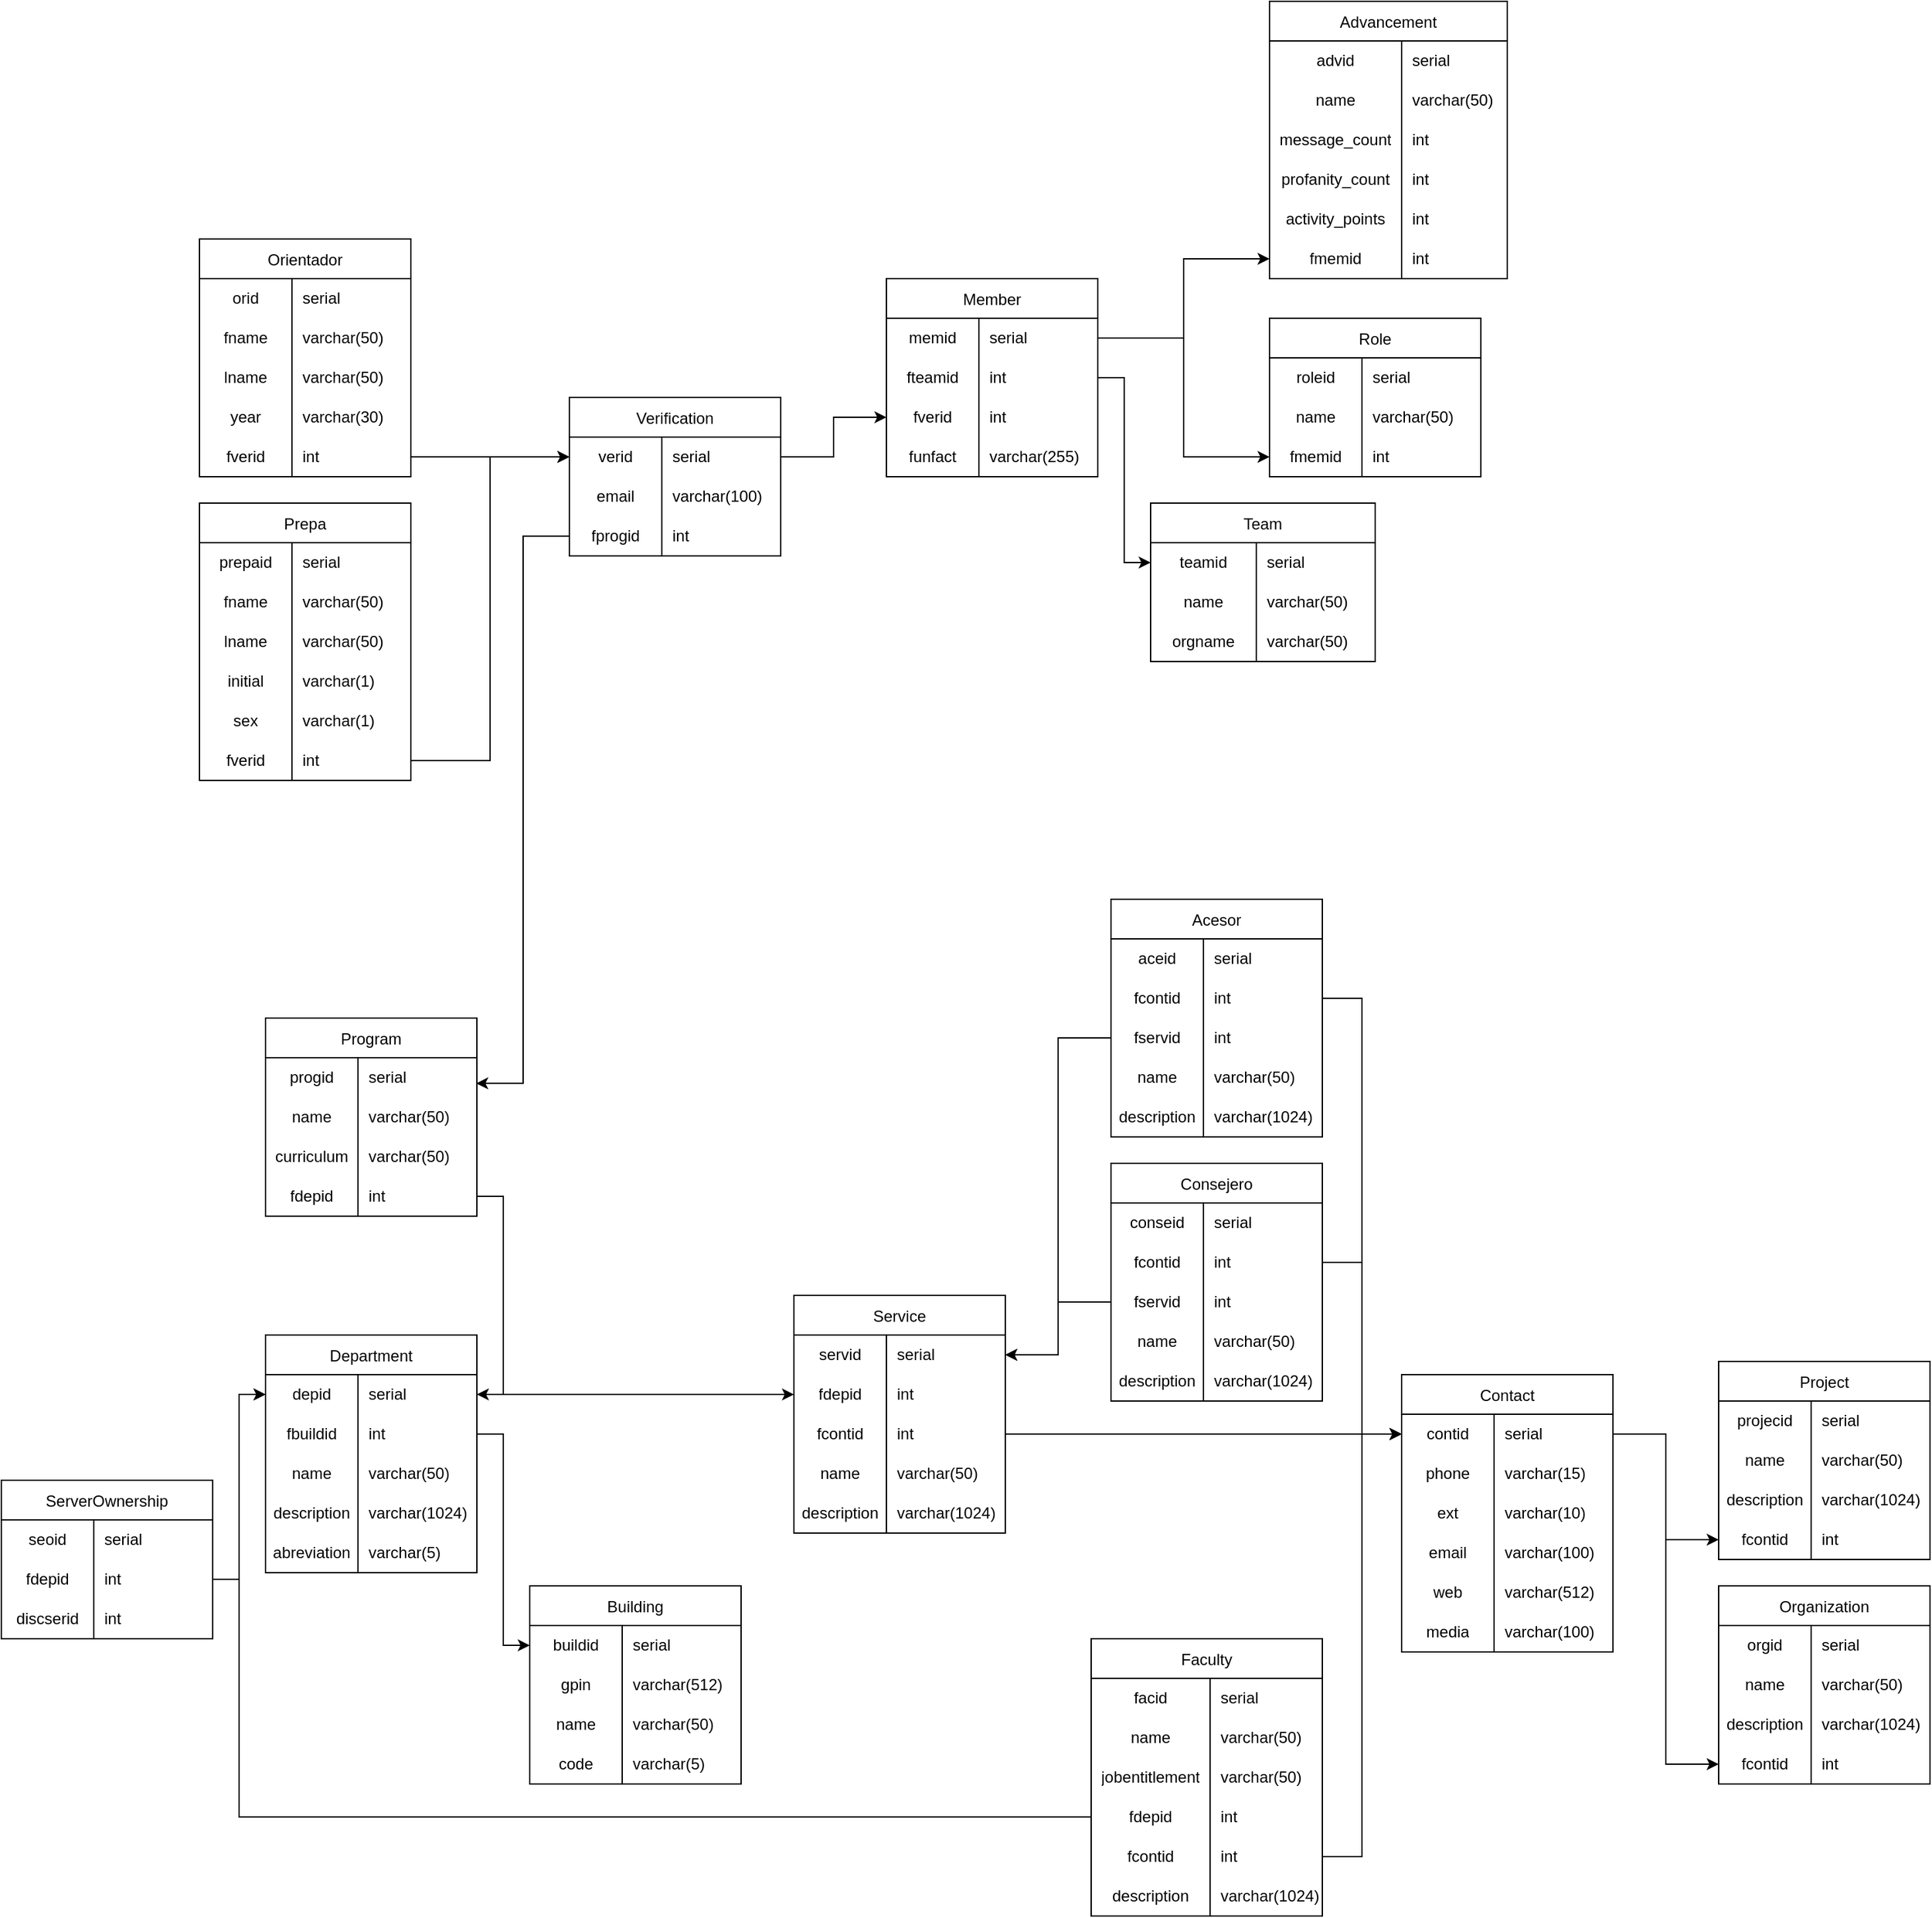 <mxfile version="24.4.9" type="github">
  <diagram name="Page-1" id="H6W74WY9scQJv6wqV4sv">
    <mxGraphModel dx="2004" dy="1609" grid="1" gridSize="10" guides="1" tooltips="1" connect="1" arrows="1" fold="1" page="1" pageScale="1" pageWidth="850" pageHeight="1100" math="0" shadow="0">
      <root>
        <mxCell id="0" />
        <mxCell id="1" parent="0" />
        <mxCell id="gwqvWCryW0CEJLFvZ5g5-7" value="Verification" style="shape=table;startSize=30;container=1;collapsible=0;childLayout=tableLayout;fixedRows=1;rowLines=0;fontStyle=0;strokeColor=default;fontSize=12;" parent="1" vertex="1">
          <mxGeometry x="130" y="260" width="160" height="120" as="geometry" />
        </mxCell>
        <mxCell id="gwqvWCryW0CEJLFvZ5g5-41" style="shape=tableRow;horizontal=0;startSize=0;swimlaneHead=0;swimlaneBody=0;top=0;left=0;bottom=0;right=0;collapsible=0;dropTarget=0;fillColor=none;points=[[0,0.5],[1,0.5]];portConstraint=eastwest;strokeColor=inherit;fontSize=12;" parent="gwqvWCryW0CEJLFvZ5g5-7" vertex="1">
          <mxGeometry y="30" width="160" height="30" as="geometry" />
        </mxCell>
        <mxCell id="gwqvWCryW0CEJLFvZ5g5-42" value="verid" style="shape=partialRectangle;html=1;whiteSpace=wrap;connectable=0;fillColor=none;top=0;left=0;bottom=0;right=0;overflow=hidden;pointerEvents=1;strokeColor=inherit;fontSize=12;spacing=2;" parent="gwqvWCryW0CEJLFvZ5g5-41" vertex="1">
          <mxGeometry width="70" height="30" as="geometry">
            <mxRectangle width="70" height="30" as="alternateBounds" />
          </mxGeometry>
        </mxCell>
        <mxCell id="gwqvWCryW0CEJLFvZ5g5-43" value="serial" style="shape=partialRectangle;html=1;whiteSpace=wrap;connectable=0;fillColor=none;top=0;left=0;bottom=0;right=0;align=left;spacingLeft=6;overflow=hidden;strokeColor=inherit;fontSize=12;" parent="gwqvWCryW0CEJLFvZ5g5-41" vertex="1">
          <mxGeometry x="70" width="90" height="30" as="geometry">
            <mxRectangle width="90" height="30" as="alternateBounds" />
          </mxGeometry>
        </mxCell>
        <mxCell id="gwqvWCryW0CEJLFvZ5g5-8" value="" style="shape=tableRow;horizontal=0;startSize=0;swimlaneHead=0;swimlaneBody=0;top=0;left=0;bottom=0;right=0;collapsible=0;dropTarget=0;fillColor=none;points=[[0,0.5],[1,0.5]];portConstraint=eastwest;strokeColor=inherit;fontSize=12;" parent="gwqvWCryW0CEJLFvZ5g5-7" vertex="1">
          <mxGeometry y="60" width="160" height="30" as="geometry" />
        </mxCell>
        <mxCell id="gwqvWCryW0CEJLFvZ5g5-9" value="email" style="shape=partialRectangle;html=1;whiteSpace=wrap;connectable=0;fillColor=none;top=0;left=0;bottom=0;right=0;overflow=hidden;pointerEvents=1;strokeColor=inherit;fontSize=12;spacing=2;" parent="gwqvWCryW0CEJLFvZ5g5-8" vertex="1">
          <mxGeometry width="70" height="30" as="geometry">
            <mxRectangle width="70" height="30" as="alternateBounds" />
          </mxGeometry>
        </mxCell>
        <mxCell id="gwqvWCryW0CEJLFvZ5g5-10" value="varchar(100)" style="shape=partialRectangle;html=1;whiteSpace=wrap;connectable=0;fillColor=none;top=0;left=0;bottom=0;right=0;align=left;spacingLeft=6;overflow=hidden;strokeColor=inherit;fontSize=12;" parent="gwqvWCryW0CEJLFvZ5g5-8" vertex="1">
          <mxGeometry x="70" width="90" height="30" as="geometry">
            <mxRectangle width="90" height="30" as="alternateBounds" />
          </mxGeometry>
        </mxCell>
        <mxCell id="gwqvWCryW0CEJLFvZ5g5-11" value="" style="shape=tableRow;horizontal=0;startSize=0;swimlaneHead=0;swimlaneBody=0;top=0;left=0;bottom=0;right=0;collapsible=0;dropTarget=0;fillColor=none;points=[[0,0.5],[1,0.5]];portConstraint=eastwest;strokeColor=inherit;fontSize=12;" parent="gwqvWCryW0CEJLFvZ5g5-7" vertex="1">
          <mxGeometry y="90" width="160" height="30" as="geometry" />
        </mxCell>
        <mxCell id="gwqvWCryW0CEJLFvZ5g5-12" value="fprogid" style="shape=partialRectangle;html=1;whiteSpace=wrap;connectable=0;fillColor=none;top=0;left=0;bottom=0;right=0;overflow=hidden;strokeColor=inherit;fontSize=12;" parent="gwqvWCryW0CEJLFvZ5g5-11" vertex="1">
          <mxGeometry width="70" height="30" as="geometry">
            <mxRectangle width="70" height="30" as="alternateBounds" />
          </mxGeometry>
        </mxCell>
        <mxCell id="gwqvWCryW0CEJLFvZ5g5-13" value="int" style="shape=partialRectangle;html=1;whiteSpace=wrap;connectable=0;fillColor=none;top=0;left=0;bottom=0;right=0;align=left;spacingLeft=6;overflow=hidden;strokeColor=inherit;fontSize=12;" parent="gwqvWCryW0CEJLFvZ5g5-11" vertex="1">
          <mxGeometry x="70" width="90" height="30" as="geometry">
            <mxRectangle width="90" height="30" as="alternateBounds" />
          </mxGeometry>
        </mxCell>
        <mxCell id="gwqvWCryW0CEJLFvZ5g5-31" value="Orientador" style="shape=table;startSize=30;container=1;collapsible=0;childLayout=tableLayout;fixedRows=1;rowLines=0;fontStyle=0;strokeColor=default;fontSize=12;" parent="1" vertex="1">
          <mxGeometry x="-150" y="140" width="160" height="180" as="geometry" />
        </mxCell>
        <mxCell id="gwqvWCryW0CEJLFvZ5g5-32" value="" style="shape=tableRow;horizontal=0;startSize=0;swimlaneHead=0;swimlaneBody=0;top=0;left=0;bottom=0;right=0;collapsible=0;dropTarget=0;fillColor=none;points=[[0,0.5],[1,0.5]];portConstraint=eastwest;strokeColor=inherit;fontSize=12;" parent="gwqvWCryW0CEJLFvZ5g5-31" vertex="1">
          <mxGeometry y="30" width="160" height="30" as="geometry" />
        </mxCell>
        <mxCell id="gwqvWCryW0CEJLFvZ5g5-33" value="orid" style="shape=partialRectangle;html=1;whiteSpace=wrap;connectable=0;fillColor=none;top=0;left=0;bottom=0;right=0;overflow=hidden;pointerEvents=1;strokeColor=inherit;fontSize=12;spacing=2;" parent="gwqvWCryW0CEJLFvZ5g5-32" vertex="1">
          <mxGeometry width="70" height="30" as="geometry">
            <mxRectangle width="70" height="30" as="alternateBounds" />
          </mxGeometry>
        </mxCell>
        <mxCell id="gwqvWCryW0CEJLFvZ5g5-34" value="serial" style="shape=partialRectangle;html=1;whiteSpace=wrap;connectable=0;fillColor=none;top=0;left=0;bottom=0;right=0;align=left;spacingLeft=6;overflow=hidden;strokeColor=inherit;fontSize=12;" parent="gwqvWCryW0CEJLFvZ5g5-32" vertex="1">
          <mxGeometry x="70" width="90" height="30" as="geometry">
            <mxRectangle width="90" height="30" as="alternateBounds" />
          </mxGeometry>
        </mxCell>
        <mxCell id="gwqvWCryW0CEJLFvZ5g5-35" value="" style="shape=tableRow;horizontal=0;startSize=0;swimlaneHead=0;swimlaneBody=0;top=0;left=0;bottom=0;right=0;collapsible=0;dropTarget=0;fillColor=none;points=[[0,0.5],[1,0.5]];portConstraint=eastwest;strokeColor=inherit;fontSize=12;" parent="gwqvWCryW0CEJLFvZ5g5-31" vertex="1">
          <mxGeometry y="60" width="160" height="30" as="geometry" />
        </mxCell>
        <mxCell id="gwqvWCryW0CEJLFvZ5g5-36" value="fname" style="shape=partialRectangle;html=1;whiteSpace=wrap;connectable=0;fillColor=none;top=0;left=0;bottom=0;right=0;overflow=hidden;strokeColor=inherit;fontSize=12;" parent="gwqvWCryW0CEJLFvZ5g5-35" vertex="1">
          <mxGeometry width="70" height="30" as="geometry">
            <mxRectangle width="70" height="30" as="alternateBounds" />
          </mxGeometry>
        </mxCell>
        <mxCell id="gwqvWCryW0CEJLFvZ5g5-37" value="varchar(50)" style="shape=partialRectangle;html=1;whiteSpace=wrap;connectable=0;fillColor=none;top=0;left=0;bottom=0;right=0;align=left;spacingLeft=6;overflow=hidden;strokeColor=inherit;fontSize=12;" parent="gwqvWCryW0CEJLFvZ5g5-35" vertex="1">
          <mxGeometry x="70" width="90" height="30" as="geometry">
            <mxRectangle width="90" height="30" as="alternateBounds" />
          </mxGeometry>
        </mxCell>
        <mxCell id="gwqvWCryW0CEJLFvZ5g5-44" style="shape=tableRow;horizontal=0;startSize=0;swimlaneHead=0;swimlaneBody=0;top=0;left=0;bottom=0;right=0;collapsible=0;dropTarget=0;fillColor=none;points=[[0,0.5],[1,0.5]];portConstraint=eastwest;strokeColor=inherit;fontSize=12;" parent="gwqvWCryW0CEJLFvZ5g5-31" vertex="1">
          <mxGeometry y="90" width="160" height="30" as="geometry" />
        </mxCell>
        <mxCell id="gwqvWCryW0CEJLFvZ5g5-45" value="lname" style="shape=partialRectangle;html=1;whiteSpace=wrap;connectable=0;fillColor=none;top=0;left=0;bottom=0;right=0;overflow=hidden;strokeColor=inherit;fontSize=12;" parent="gwqvWCryW0CEJLFvZ5g5-44" vertex="1">
          <mxGeometry width="70" height="30" as="geometry">
            <mxRectangle width="70" height="30" as="alternateBounds" />
          </mxGeometry>
        </mxCell>
        <mxCell id="gwqvWCryW0CEJLFvZ5g5-46" value="varchar(50)" style="shape=partialRectangle;html=1;whiteSpace=wrap;connectable=0;fillColor=none;top=0;left=0;bottom=0;right=0;align=left;spacingLeft=6;overflow=hidden;strokeColor=inherit;fontSize=12;" parent="gwqvWCryW0CEJLFvZ5g5-44" vertex="1">
          <mxGeometry x="70" width="90" height="30" as="geometry">
            <mxRectangle width="90" height="30" as="alternateBounds" />
          </mxGeometry>
        </mxCell>
        <mxCell id="i1yZbIRJ25v5KZk4Gypd-30" style="shape=tableRow;horizontal=0;startSize=0;swimlaneHead=0;swimlaneBody=0;top=0;left=0;bottom=0;right=0;collapsible=0;dropTarget=0;fillColor=none;points=[[0,0.5],[1,0.5]];portConstraint=eastwest;strokeColor=inherit;fontSize=12;" vertex="1" parent="gwqvWCryW0CEJLFvZ5g5-31">
          <mxGeometry y="120" width="160" height="30" as="geometry" />
        </mxCell>
        <mxCell id="i1yZbIRJ25v5KZk4Gypd-31" value="year" style="shape=partialRectangle;html=1;whiteSpace=wrap;connectable=0;fillColor=none;top=0;left=0;bottom=0;right=0;overflow=hidden;strokeColor=inherit;fontSize=12;" vertex="1" parent="i1yZbIRJ25v5KZk4Gypd-30">
          <mxGeometry width="70" height="30" as="geometry">
            <mxRectangle width="70" height="30" as="alternateBounds" />
          </mxGeometry>
        </mxCell>
        <mxCell id="i1yZbIRJ25v5KZk4Gypd-32" value="varchar(30)" style="shape=partialRectangle;html=1;whiteSpace=wrap;connectable=0;fillColor=none;top=0;left=0;bottom=0;right=0;align=left;spacingLeft=6;overflow=hidden;strokeColor=inherit;fontSize=12;" vertex="1" parent="i1yZbIRJ25v5KZk4Gypd-30">
          <mxGeometry x="70" width="90" height="30" as="geometry">
            <mxRectangle width="90" height="30" as="alternateBounds" />
          </mxGeometry>
        </mxCell>
        <mxCell id="gwqvWCryW0CEJLFvZ5g5-108" style="shape=tableRow;horizontal=0;startSize=0;swimlaneHead=0;swimlaneBody=0;top=0;left=0;bottom=0;right=0;collapsible=0;dropTarget=0;fillColor=none;points=[[0,0.5],[1,0.5]];portConstraint=eastwest;strokeColor=inherit;fontSize=12;" parent="gwqvWCryW0CEJLFvZ5g5-31" vertex="1">
          <mxGeometry y="150" width="160" height="30" as="geometry" />
        </mxCell>
        <mxCell id="gwqvWCryW0CEJLFvZ5g5-109" value="fverid" style="shape=partialRectangle;html=1;whiteSpace=wrap;connectable=0;fillColor=none;top=0;left=0;bottom=0;right=0;overflow=hidden;strokeColor=inherit;fontSize=12;" parent="gwqvWCryW0CEJLFvZ5g5-108" vertex="1">
          <mxGeometry width="70" height="30" as="geometry">
            <mxRectangle width="70" height="30" as="alternateBounds" />
          </mxGeometry>
        </mxCell>
        <mxCell id="gwqvWCryW0CEJLFvZ5g5-110" value="int" style="shape=partialRectangle;html=1;whiteSpace=wrap;connectable=0;fillColor=none;top=0;left=0;bottom=0;right=0;align=left;spacingLeft=6;overflow=hidden;strokeColor=inherit;fontSize=12;" parent="gwqvWCryW0CEJLFvZ5g5-108" vertex="1">
          <mxGeometry x="70" width="90" height="30" as="geometry">
            <mxRectangle width="90" height="30" as="alternateBounds" />
          </mxGeometry>
        </mxCell>
        <mxCell id="gwqvWCryW0CEJLFvZ5g5-53" value="Prepa" style="shape=table;startSize=30;container=1;collapsible=0;childLayout=tableLayout;fixedRows=1;rowLines=0;fontStyle=0;strokeColor=default;fontSize=12;" parent="1" vertex="1">
          <mxGeometry x="-150" y="340" width="160" height="210" as="geometry" />
        </mxCell>
        <mxCell id="gwqvWCryW0CEJLFvZ5g5-54" value="" style="shape=tableRow;horizontal=0;startSize=0;swimlaneHead=0;swimlaneBody=0;top=0;left=0;bottom=0;right=0;collapsible=0;dropTarget=0;fillColor=none;points=[[0,0.5],[1,0.5]];portConstraint=eastwest;strokeColor=inherit;fontSize=12;" parent="gwqvWCryW0CEJLFvZ5g5-53" vertex="1">
          <mxGeometry y="30" width="160" height="30" as="geometry" />
        </mxCell>
        <mxCell id="gwqvWCryW0CEJLFvZ5g5-55" value="prepaid" style="shape=partialRectangle;html=1;whiteSpace=wrap;connectable=0;fillColor=none;top=0;left=0;bottom=0;right=0;overflow=hidden;pointerEvents=1;strokeColor=inherit;fontSize=12;spacing=2;" parent="gwqvWCryW0CEJLFvZ5g5-54" vertex="1">
          <mxGeometry width="70" height="30" as="geometry">
            <mxRectangle width="70" height="30" as="alternateBounds" />
          </mxGeometry>
        </mxCell>
        <mxCell id="gwqvWCryW0CEJLFvZ5g5-56" value="serial" style="shape=partialRectangle;html=1;whiteSpace=wrap;connectable=0;fillColor=none;top=0;left=0;bottom=0;right=0;align=left;spacingLeft=6;overflow=hidden;strokeColor=inherit;fontSize=12;" parent="gwqvWCryW0CEJLFvZ5g5-54" vertex="1">
          <mxGeometry x="70" width="90" height="30" as="geometry">
            <mxRectangle width="90" height="30" as="alternateBounds" />
          </mxGeometry>
        </mxCell>
        <mxCell id="gwqvWCryW0CEJLFvZ5g5-57" value="" style="shape=tableRow;horizontal=0;startSize=0;swimlaneHead=0;swimlaneBody=0;top=0;left=0;bottom=0;right=0;collapsible=0;dropTarget=0;fillColor=none;points=[[0,0.5],[1,0.5]];portConstraint=eastwest;strokeColor=inherit;fontSize=12;" parent="gwqvWCryW0CEJLFvZ5g5-53" vertex="1">
          <mxGeometry y="60" width="160" height="30" as="geometry" />
        </mxCell>
        <mxCell id="gwqvWCryW0CEJLFvZ5g5-58" value="fname" style="shape=partialRectangle;html=1;whiteSpace=wrap;connectable=0;fillColor=none;top=0;left=0;bottom=0;right=0;overflow=hidden;strokeColor=inherit;fontSize=12;" parent="gwqvWCryW0CEJLFvZ5g5-57" vertex="1">
          <mxGeometry width="70" height="30" as="geometry">
            <mxRectangle width="70" height="30" as="alternateBounds" />
          </mxGeometry>
        </mxCell>
        <mxCell id="gwqvWCryW0CEJLFvZ5g5-59" value="varchar(50)" style="shape=partialRectangle;html=1;whiteSpace=wrap;connectable=0;fillColor=none;top=0;left=0;bottom=0;right=0;align=left;spacingLeft=6;overflow=hidden;strokeColor=inherit;fontSize=12;" parent="gwqvWCryW0CEJLFvZ5g5-57" vertex="1">
          <mxGeometry x="70" width="90" height="30" as="geometry">
            <mxRectangle width="90" height="30" as="alternateBounds" />
          </mxGeometry>
        </mxCell>
        <mxCell id="gwqvWCryW0CEJLFvZ5g5-60" style="shape=tableRow;horizontal=0;startSize=0;swimlaneHead=0;swimlaneBody=0;top=0;left=0;bottom=0;right=0;collapsible=0;dropTarget=0;fillColor=none;points=[[0,0.5],[1,0.5]];portConstraint=eastwest;strokeColor=inherit;fontSize=12;" parent="gwqvWCryW0CEJLFvZ5g5-53" vertex="1">
          <mxGeometry y="90" width="160" height="30" as="geometry" />
        </mxCell>
        <mxCell id="gwqvWCryW0CEJLFvZ5g5-61" value="lname" style="shape=partialRectangle;html=1;whiteSpace=wrap;connectable=0;fillColor=none;top=0;left=0;bottom=0;right=0;overflow=hidden;strokeColor=inherit;fontSize=12;" parent="gwqvWCryW0CEJLFvZ5g5-60" vertex="1">
          <mxGeometry width="70" height="30" as="geometry">
            <mxRectangle width="70" height="30" as="alternateBounds" />
          </mxGeometry>
        </mxCell>
        <mxCell id="gwqvWCryW0CEJLFvZ5g5-62" value="varchar(50)" style="shape=partialRectangle;html=1;whiteSpace=wrap;connectable=0;fillColor=none;top=0;left=0;bottom=0;right=0;align=left;spacingLeft=6;overflow=hidden;strokeColor=inherit;fontSize=12;" parent="gwqvWCryW0CEJLFvZ5g5-60" vertex="1">
          <mxGeometry x="70" width="90" height="30" as="geometry">
            <mxRectangle width="90" height="30" as="alternateBounds" />
          </mxGeometry>
        </mxCell>
        <mxCell id="i1yZbIRJ25v5KZk4Gypd-25" style="shape=tableRow;horizontal=0;startSize=0;swimlaneHead=0;swimlaneBody=0;top=0;left=0;bottom=0;right=0;collapsible=0;dropTarget=0;fillColor=none;points=[[0,0.5],[1,0.5]];portConstraint=eastwest;strokeColor=inherit;fontSize=12;" vertex="1" parent="gwqvWCryW0CEJLFvZ5g5-53">
          <mxGeometry y="120" width="160" height="30" as="geometry" />
        </mxCell>
        <mxCell id="i1yZbIRJ25v5KZk4Gypd-26" value="initial" style="shape=partialRectangle;html=1;whiteSpace=wrap;connectable=0;fillColor=none;top=0;left=0;bottom=0;right=0;overflow=hidden;strokeColor=inherit;fontSize=12;" vertex="1" parent="i1yZbIRJ25v5KZk4Gypd-25">
          <mxGeometry width="70" height="30" as="geometry">
            <mxRectangle width="70" height="30" as="alternateBounds" />
          </mxGeometry>
        </mxCell>
        <mxCell id="i1yZbIRJ25v5KZk4Gypd-27" value="varchar(1)" style="shape=partialRectangle;html=1;whiteSpace=wrap;connectable=0;fillColor=none;top=0;left=0;bottom=0;right=0;align=left;spacingLeft=6;overflow=hidden;strokeColor=inherit;fontSize=12;" vertex="1" parent="i1yZbIRJ25v5KZk4Gypd-25">
          <mxGeometry x="70" width="90" height="30" as="geometry">
            <mxRectangle width="90" height="30" as="alternateBounds" />
          </mxGeometry>
        </mxCell>
        <mxCell id="gwqvWCryW0CEJLFvZ5g5-63" style="shape=tableRow;horizontal=0;startSize=0;swimlaneHead=0;swimlaneBody=0;top=0;left=0;bottom=0;right=0;collapsible=0;dropTarget=0;fillColor=none;points=[[0,0.5],[1,0.5]];portConstraint=eastwest;strokeColor=inherit;fontSize=12;" parent="gwqvWCryW0CEJLFvZ5g5-53" vertex="1">
          <mxGeometry y="150" width="160" height="30" as="geometry" />
        </mxCell>
        <mxCell id="gwqvWCryW0CEJLFvZ5g5-64" value="sex" style="shape=partialRectangle;html=1;whiteSpace=wrap;connectable=0;fillColor=none;top=0;left=0;bottom=0;right=0;overflow=hidden;strokeColor=inherit;fontSize=12;" parent="gwqvWCryW0CEJLFvZ5g5-63" vertex="1">
          <mxGeometry width="70" height="30" as="geometry">
            <mxRectangle width="70" height="30" as="alternateBounds" />
          </mxGeometry>
        </mxCell>
        <mxCell id="gwqvWCryW0CEJLFvZ5g5-65" value="varchar(1)" style="shape=partialRectangle;html=1;whiteSpace=wrap;connectable=0;fillColor=none;top=0;left=0;bottom=0;right=0;align=left;spacingLeft=6;overflow=hidden;strokeColor=inherit;fontSize=12;" parent="gwqvWCryW0CEJLFvZ5g5-63" vertex="1">
          <mxGeometry x="70" width="90" height="30" as="geometry">
            <mxRectangle width="90" height="30" as="alternateBounds" />
          </mxGeometry>
        </mxCell>
        <mxCell id="gwqvWCryW0CEJLFvZ5g5-105" style="shape=tableRow;horizontal=0;startSize=0;swimlaneHead=0;swimlaneBody=0;top=0;left=0;bottom=0;right=0;collapsible=0;dropTarget=0;fillColor=none;points=[[0,0.5],[1,0.5]];portConstraint=eastwest;strokeColor=inherit;fontSize=12;" parent="gwqvWCryW0CEJLFvZ5g5-53" vertex="1">
          <mxGeometry y="180" width="160" height="30" as="geometry" />
        </mxCell>
        <mxCell id="gwqvWCryW0CEJLFvZ5g5-106" value="fverid" style="shape=partialRectangle;html=1;whiteSpace=wrap;connectable=0;fillColor=none;top=0;left=0;bottom=0;right=0;overflow=hidden;strokeColor=inherit;fontSize=12;" parent="gwqvWCryW0CEJLFvZ5g5-105" vertex="1">
          <mxGeometry width="70" height="30" as="geometry">
            <mxRectangle width="70" height="30" as="alternateBounds" />
          </mxGeometry>
        </mxCell>
        <mxCell id="gwqvWCryW0CEJLFvZ5g5-107" value="int" style="shape=partialRectangle;html=1;whiteSpace=wrap;connectable=0;fillColor=none;top=0;left=0;bottom=0;right=0;align=left;spacingLeft=6;overflow=hidden;strokeColor=inherit;fontSize=12;" parent="gwqvWCryW0CEJLFvZ5g5-105" vertex="1">
          <mxGeometry x="70" width="90" height="30" as="geometry">
            <mxRectangle width="90" height="30" as="alternateBounds" />
          </mxGeometry>
        </mxCell>
        <mxCell id="gwqvWCryW0CEJLFvZ5g5-79" value="Member" style="shape=table;startSize=30;container=1;collapsible=0;childLayout=tableLayout;fixedRows=1;rowLines=0;fontStyle=0;strokeColor=default;fontSize=12;" parent="1" vertex="1">
          <mxGeometry x="370" y="170" width="160" height="150" as="geometry" />
        </mxCell>
        <mxCell id="gwqvWCryW0CEJLFvZ5g5-80" value="" style="shape=tableRow;horizontal=0;startSize=0;swimlaneHead=0;swimlaneBody=0;top=0;left=0;bottom=0;right=0;collapsible=0;dropTarget=0;fillColor=none;points=[[0,0.5],[1,0.5]];portConstraint=eastwest;strokeColor=inherit;fontSize=12;" parent="gwqvWCryW0CEJLFvZ5g5-79" vertex="1">
          <mxGeometry y="30" width="160" height="30" as="geometry" />
        </mxCell>
        <mxCell id="gwqvWCryW0CEJLFvZ5g5-81" value="memid" style="shape=partialRectangle;html=1;whiteSpace=wrap;connectable=0;fillColor=none;top=0;left=0;bottom=0;right=0;overflow=hidden;pointerEvents=1;strokeColor=inherit;fontSize=12;spacing=2;" parent="gwqvWCryW0CEJLFvZ5g5-80" vertex="1">
          <mxGeometry width="70" height="30" as="geometry">
            <mxRectangle width="70" height="30" as="alternateBounds" />
          </mxGeometry>
        </mxCell>
        <mxCell id="gwqvWCryW0CEJLFvZ5g5-82" value="serial" style="shape=partialRectangle;html=1;whiteSpace=wrap;connectable=0;fillColor=none;top=0;left=0;bottom=0;right=0;align=left;spacingLeft=6;overflow=hidden;strokeColor=inherit;fontSize=12;" parent="gwqvWCryW0CEJLFvZ5g5-80" vertex="1">
          <mxGeometry x="70" width="90" height="30" as="geometry">
            <mxRectangle width="90" height="30" as="alternateBounds" />
          </mxGeometry>
        </mxCell>
        <mxCell id="gwqvWCryW0CEJLFvZ5g5-86" style="shape=tableRow;horizontal=0;startSize=0;swimlaneHead=0;swimlaneBody=0;top=0;left=0;bottom=0;right=0;collapsible=0;dropTarget=0;fillColor=none;points=[[0,0.5],[1,0.5]];portConstraint=eastwest;strokeColor=inherit;fontSize=12;" parent="gwqvWCryW0CEJLFvZ5g5-79" vertex="1">
          <mxGeometry y="60" width="160" height="30" as="geometry" />
        </mxCell>
        <mxCell id="gwqvWCryW0CEJLFvZ5g5-87" value="fteamid" style="shape=partialRectangle;html=1;whiteSpace=wrap;connectable=0;fillColor=none;top=0;left=0;bottom=0;right=0;overflow=hidden;strokeColor=inherit;fontSize=12;" parent="gwqvWCryW0CEJLFvZ5g5-86" vertex="1">
          <mxGeometry width="70" height="30" as="geometry">
            <mxRectangle width="70" height="30" as="alternateBounds" />
          </mxGeometry>
        </mxCell>
        <mxCell id="gwqvWCryW0CEJLFvZ5g5-88" value="int" style="shape=partialRectangle;html=1;whiteSpace=wrap;connectable=0;fillColor=none;top=0;left=0;bottom=0;right=0;align=left;spacingLeft=6;overflow=hidden;strokeColor=inherit;fontSize=12;" parent="gwqvWCryW0CEJLFvZ5g5-86" vertex="1">
          <mxGeometry x="70" width="90" height="30" as="geometry">
            <mxRectangle width="90" height="30" as="alternateBounds" />
          </mxGeometry>
        </mxCell>
        <mxCell id="gwqvWCryW0CEJLFvZ5g5-114" style="shape=tableRow;horizontal=0;startSize=0;swimlaneHead=0;swimlaneBody=0;top=0;left=0;bottom=0;right=0;collapsible=0;dropTarget=0;fillColor=none;points=[[0,0.5],[1,0.5]];portConstraint=eastwest;strokeColor=inherit;fontSize=12;" parent="gwqvWCryW0CEJLFvZ5g5-79" vertex="1">
          <mxGeometry y="90" width="160" height="30" as="geometry" />
        </mxCell>
        <mxCell id="gwqvWCryW0CEJLFvZ5g5-115" value="fverid" style="shape=partialRectangle;html=1;whiteSpace=wrap;connectable=0;fillColor=none;top=0;left=0;bottom=0;right=0;overflow=hidden;strokeColor=inherit;fontSize=12;" parent="gwqvWCryW0CEJLFvZ5g5-114" vertex="1">
          <mxGeometry width="70" height="30" as="geometry">
            <mxRectangle width="70" height="30" as="alternateBounds" />
          </mxGeometry>
        </mxCell>
        <mxCell id="gwqvWCryW0CEJLFvZ5g5-116" value="int" style="shape=partialRectangle;html=1;whiteSpace=wrap;connectable=0;fillColor=none;top=0;left=0;bottom=0;right=0;align=left;spacingLeft=6;overflow=hidden;strokeColor=inherit;fontSize=12;" parent="gwqvWCryW0CEJLFvZ5g5-114" vertex="1">
          <mxGeometry x="70" width="90" height="30" as="geometry">
            <mxRectangle width="90" height="30" as="alternateBounds" />
          </mxGeometry>
        </mxCell>
        <mxCell id="i1yZbIRJ25v5KZk4Gypd-33" style="shape=tableRow;horizontal=0;startSize=0;swimlaneHead=0;swimlaneBody=0;top=0;left=0;bottom=0;right=0;collapsible=0;dropTarget=0;fillColor=none;points=[[0,0.5],[1,0.5]];portConstraint=eastwest;strokeColor=inherit;fontSize=12;" vertex="1" parent="gwqvWCryW0CEJLFvZ5g5-79">
          <mxGeometry y="120" width="160" height="30" as="geometry" />
        </mxCell>
        <mxCell id="i1yZbIRJ25v5KZk4Gypd-34" value="funfact" style="shape=partialRectangle;html=1;whiteSpace=wrap;connectable=0;fillColor=none;top=0;left=0;bottom=0;right=0;overflow=hidden;strokeColor=inherit;fontSize=12;" vertex="1" parent="i1yZbIRJ25v5KZk4Gypd-33">
          <mxGeometry width="70" height="30" as="geometry">
            <mxRectangle width="70" height="30" as="alternateBounds" />
          </mxGeometry>
        </mxCell>
        <mxCell id="i1yZbIRJ25v5KZk4Gypd-35" value="varchar(255)" style="shape=partialRectangle;html=1;whiteSpace=wrap;connectable=0;fillColor=none;top=0;left=0;bottom=0;right=0;align=left;spacingLeft=6;overflow=hidden;strokeColor=inherit;fontSize=12;" vertex="1" parent="i1yZbIRJ25v5KZk4Gypd-33">
          <mxGeometry x="70" width="90" height="30" as="geometry">
            <mxRectangle width="90" height="30" as="alternateBounds" />
          </mxGeometry>
        </mxCell>
        <mxCell id="gwqvWCryW0CEJLFvZ5g5-92" value="Team" style="shape=table;startSize=30;container=1;collapsible=0;childLayout=tableLayout;fixedRows=1;rowLines=0;fontStyle=0;strokeColor=default;fontSize=12;" parent="1" vertex="1">
          <mxGeometry x="570" y="340" width="170" height="120" as="geometry" />
        </mxCell>
        <mxCell id="gwqvWCryW0CEJLFvZ5g5-93" value="" style="shape=tableRow;horizontal=0;startSize=0;swimlaneHead=0;swimlaneBody=0;top=0;left=0;bottom=0;right=0;collapsible=0;dropTarget=0;fillColor=none;points=[[0,0.5],[1,0.5]];portConstraint=eastwest;strokeColor=inherit;fontSize=12;" parent="gwqvWCryW0CEJLFvZ5g5-92" vertex="1">
          <mxGeometry y="30" width="170" height="30" as="geometry" />
        </mxCell>
        <mxCell id="gwqvWCryW0CEJLFvZ5g5-94" value="teamid" style="shape=partialRectangle;html=1;whiteSpace=wrap;connectable=0;fillColor=none;top=0;left=0;bottom=0;right=0;overflow=hidden;pointerEvents=1;strokeColor=inherit;fontSize=12;spacing=2;" parent="gwqvWCryW0CEJLFvZ5g5-93" vertex="1">
          <mxGeometry width="80" height="30" as="geometry">
            <mxRectangle width="80" height="30" as="alternateBounds" />
          </mxGeometry>
        </mxCell>
        <mxCell id="gwqvWCryW0CEJLFvZ5g5-95" value="serial" style="shape=partialRectangle;html=1;whiteSpace=wrap;connectable=0;fillColor=none;top=0;left=0;bottom=0;right=0;align=left;spacingLeft=6;overflow=hidden;strokeColor=inherit;fontSize=12;" parent="gwqvWCryW0CEJLFvZ5g5-93" vertex="1">
          <mxGeometry x="80" width="90" height="30" as="geometry">
            <mxRectangle width="90" height="30" as="alternateBounds" />
          </mxGeometry>
        </mxCell>
        <mxCell id="gwqvWCryW0CEJLFvZ5g5-96" value="" style="shape=tableRow;horizontal=0;startSize=0;swimlaneHead=0;swimlaneBody=0;top=0;left=0;bottom=0;right=0;collapsible=0;dropTarget=0;fillColor=none;points=[[0,0.5],[1,0.5]];portConstraint=eastwest;strokeColor=inherit;fontSize=12;" parent="gwqvWCryW0CEJLFvZ5g5-92" vertex="1">
          <mxGeometry y="60" width="170" height="30" as="geometry" />
        </mxCell>
        <mxCell id="gwqvWCryW0CEJLFvZ5g5-97" value="name" style="shape=partialRectangle;html=1;whiteSpace=wrap;connectable=0;fillColor=none;top=0;left=0;bottom=0;right=0;overflow=hidden;strokeColor=inherit;fontSize=12;" parent="gwqvWCryW0CEJLFvZ5g5-96" vertex="1">
          <mxGeometry width="80" height="30" as="geometry">
            <mxRectangle width="80" height="30" as="alternateBounds" />
          </mxGeometry>
        </mxCell>
        <mxCell id="gwqvWCryW0CEJLFvZ5g5-98" value="varchar(50)" style="shape=partialRectangle;html=1;whiteSpace=wrap;connectable=0;fillColor=none;top=0;left=0;bottom=0;right=0;align=left;spacingLeft=6;overflow=hidden;strokeColor=inherit;fontSize=12;" parent="gwqvWCryW0CEJLFvZ5g5-96" vertex="1">
          <mxGeometry x="80" width="90" height="30" as="geometry">
            <mxRectangle width="90" height="30" as="alternateBounds" />
          </mxGeometry>
        </mxCell>
        <mxCell id="gwqvWCryW0CEJLFvZ5g5-99" style="shape=tableRow;horizontal=0;startSize=0;swimlaneHead=0;swimlaneBody=0;top=0;left=0;bottom=0;right=0;collapsible=0;dropTarget=0;fillColor=none;points=[[0,0.5],[1,0.5]];portConstraint=eastwest;strokeColor=inherit;fontSize=12;" parent="gwqvWCryW0CEJLFvZ5g5-92" vertex="1">
          <mxGeometry y="90" width="170" height="30" as="geometry" />
        </mxCell>
        <mxCell id="gwqvWCryW0CEJLFvZ5g5-100" value="orgname" style="shape=partialRectangle;html=1;whiteSpace=wrap;connectable=0;fillColor=none;top=0;left=0;bottom=0;right=0;overflow=hidden;strokeColor=inherit;fontSize=12;" parent="gwqvWCryW0CEJLFvZ5g5-99" vertex="1">
          <mxGeometry width="80" height="30" as="geometry">
            <mxRectangle width="80" height="30" as="alternateBounds" />
          </mxGeometry>
        </mxCell>
        <mxCell id="gwqvWCryW0CEJLFvZ5g5-101" value="varchar(50)" style="shape=partialRectangle;html=1;whiteSpace=wrap;connectable=0;fillColor=none;top=0;left=0;bottom=0;right=0;align=left;spacingLeft=6;overflow=hidden;strokeColor=inherit;fontSize=12;" parent="gwqvWCryW0CEJLFvZ5g5-99" vertex="1">
          <mxGeometry x="80" width="90" height="30" as="geometry">
            <mxRectangle width="90" height="30" as="alternateBounds" />
          </mxGeometry>
        </mxCell>
        <mxCell id="gwqvWCryW0CEJLFvZ5g5-112" style="edgeStyle=orthogonalEdgeStyle;rounded=0;orthogonalLoop=1;jettySize=auto;html=1;exitX=1;exitY=0.5;exitDx=0;exitDy=0;entryX=0;entryY=0.5;entryDx=0;entryDy=0;" parent="1" source="gwqvWCryW0CEJLFvZ5g5-108" target="gwqvWCryW0CEJLFvZ5g5-41" edge="1">
          <mxGeometry relative="1" as="geometry" />
        </mxCell>
        <mxCell id="gwqvWCryW0CEJLFvZ5g5-113" style="edgeStyle=orthogonalEdgeStyle;rounded=0;orthogonalLoop=1;jettySize=auto;html=1;exitX=1;exitY=0.5;exitDx=0;exitDy=0;entryX=0;entryY=0.5;entryDx=0;entryDy=0;" parent="1" source="gwqvWCryW0CEJLFvZ5g5-105" target="gwqvWCryW0CEJLFvZ5g5-41" edge="1">
          <mxGeometry relative="1" as="geometry" />
        </mxCell>
        <mxCell id="gwqvWCryW0CEJLFvZ5g5-117" style="edgeStyle=orthogonalEdgeStyle;rounded=0;orthogonalLoop=1;jettySize=auto;html=1;exitX=1;exitY=0.5;exitDx=0;exitDy=0;entryX=0;entryY=0.5;entryDx=0;entryDy=0;" parent="1" source="gwqvWCryW0CEJLFvZ5g5-41" target="gwqvWCryW0CEJLFvZ5g5-114" edge="1">
          <mxGeometry relative="1" as="geometry" />
        </mxCell>
        <mxCell id="gwqvWCryW0CEJLFvZ5g5-126" value="Advancement" style="shape=table;startSize=30;container=1;collapsible=0;childLayout=tableLayout;fixedRows=1;rowLines=0;fontStyle=0;strokeColor=default;fontSize=12;" parent="1" vertex="1">
          <mxGeometry x="660" y="-40" width="180" height="210.0" as="geometry" />
        </mxCell>
        <mxCell id="gwqvWCryW0CEJLFvZ5g5-127" value="" style="shape=tableRow;horizontal=0;startSize=0;swimlaneHead=0;swimlaneBody=0;top=0;left=0;bottom=0;right=0;collapsible=0;dropTarget=0;fillColor=none;points=[[0,0.5],[1,0.5]];portConstraint=eastwest;strokeColor=inherit;fontSize=12;" parent="gwqvWCryW0CEJLFvZ5g5-126" vertex="1">
          <mxGeometry y="30" width="180" height="30" as="geometry" />
        </mxCell>
        <mxCell id="gwqvWCryW0CEJLFvZ5g5-128" value="advid" style="shape=partialRectangle;html=1;whiteSpace=wrap;connectable=0;fillColor=none;top=0;left=0;bottom=0;right=0;overflow=hidden;pointerEvents=1;strokeColor=inherit;fontSize=12;spacing=2;" parent="gwqvWCryW0CEJLFvZ5g5-127" vertex="1">
          <mxGeometry width="100" height="30" as="geometry">
            <mxRectangle width="100" height="30" as="alternateBounds" />
          </mxGeometry>
        </mxCell>
        <mxCell id="gwqvWCryW0CEJLFvZ5g5-129" value="serial" style="shape=partialRectangle;html=1;whiteSpace=wrap;connectable=0;fillColor=none;top=0;left=0;bottom=0;right=0;align=left;spacingLeft=6;overflow=hidden;strokeColor=inherit;fontSize=12;" parent="gwqvWCryW0CEJLFvZ5g5-127" vertex="1">
          <mxGeometry x="100" width="80" height="30" as="geometry">
            <mxRectangle width="80" height="30" as="alternateBounds" />
          </mxGeometry>
        </mxCell>
        <mxCell id="gwqvWCryW0CEJLFvZ5g5-130" value="" style="shape=tableRow;horizontal=0;startSize=0;swimlaneHead=0;swimlaneBody=0;top=0;left=0;bottom=0;right=0;collapsible=0;dropTarget=0;fillColor=none;points=[[0,0.5],[1,0.5]];portConstraint=eastwest;strokeColor=inherit;fontSize=12;" parent="gwqvWCryW0CEJLFvZ5g5-126" vertex="1">
          <mxGeometry y="60" width="180" height="30" as="geometry" />
        </mxCell>
        <mxCell id="gwqvWCryW0CEJLFvZ5g5-131" value="name" style="shape=partialRectangle;html=1;whiteSpace=wrap;connectable=0;fillColor=none;top=0;left=0;bottom=0;right=0;overflow=hidden;strokeColor=inherit;fontSize=12;" parent="gwqvWCryW0CEJLFvZ5g5-130" vertex="1">
          <mxGeometry width="100" height="30" as="geometry">
            <mxRectangle width="100" height="30" as="alternateBounds" />
          </mxGeometry>
        </mxCell>
        <mxCell id="gwqvWCryW0CEJLFvZ5g5-132" value="varchar(50)" style="shape=partialRectangle;html=1;whiteSpace=wrap;connectable=0;fillColor=none;top=0;left=0;bottom=0;right=0;align=left;spacingLeft=6;overflow=hidden;strokeColor=inherit;fontSize=12;" parent="gwqvWCryW0CEJLFvZ5g5-130" vertex="1">
          <mxGeometry x="100" width="80" height="30" as="geometry">
            <mxRectangle width="80" height="30" as="alternateBounds" />
          </mxGeometry>
        </mxCell>
        <mxCell id="gwqvWCryW0CEJLFvZ5g5-136" style="shape=tableRow;horizontal=0;startSize=0;swimlaneHead=0;swimlaneBody=0;top=0;left=0;bottom=0;right=0;collapsible=0;dropTarget=0;fillColor=none;points=[[0,0.5],[1,0.5]];portConstraint=eastwest;strokeColor=inherit;fontSize=12;" parent="gwqvWCryW0CEJLFvZ5g5-126" vertex="1">
          <mxGeometry y="90" width="180" height="30" as="geometry" />
        </mxCell>
        <mxCell id="gwqvWCryW0CEJLFvZ5g5-137" value="message_count" style="shape=partialRectangle;html=1;whiteSpace=wrap;connectable=0;fillColor=none;top=0;left=0;bottom=0;right=0;overflow=hidden;strokeColor=inherit;fontSize=12;" parent="gwqvWCryW0CEJLFvZ5g5-136" vertex="1">
          <mxGeometry width="100" height="30" as="geometry">
            <mxRectangle width="100" height="30" as="alternateBounds" />
          </mxGeometry>
        </mxCell>
        <mxCell id="gwqvWCryW0CEJLFvZ5g5-138" value="int" style="shape=partialRectangle;html=1;whiteSpace=wrap;connectable=0;fillColor=none;top=0;left=0;bottom=0;right=0;align=left;spacingLeft=6;overflow=hidden;strokeColor=inherit;fontSize=12;" parent="gwqvWCryW0CEJLFvZ5g5-136" vertex="1">
          <mxGeometry x="100" width="80" height="30" as="geometry">
            <mxRectangle width="80" height="30" as="alternateBounds" />
          </mxGeometry>
        </mxCell>
        <mxCell id="gwqvWCryW0CEJLFvZ5g5-139" style="shape=tableRow;horizontal=0;startSize=0;swimlaneHead=0;swimlaneBody=0;top=0;left=0;bottom=0;right=0;collapsible=0;dropTarget=0;fillColor=none;points=[[0,0.5],[1,0.5]];portConstraint=eastwest;strokeColor=inherit;fontSize=12;" parent="gwqvWCryW0CEJLFvZ5g5-126" vertex="1">
          <mxGeometry y="120" width="180" height="30" as="geometry" />
        </mxCell>
        <mxCell id="gwqvWCryW0CEJLFvZ5g5-140" value="profanity_count" style="shape=partialRectangle;html=1;whiteSpace=wrap;connectable=0;fillColor=none;top=0;left=0;bottom=0;right=0;overflow=hidden;strokeColor=inherit;fontSize=12;" parent="gwqvWCryW0CEJLFvZ5g5-139" vertex="1">
          <mxGeometry width="100" height="30" as="geometry">
            <mxRectangle width="100" height="30" as="alternateBounds" />
          </mxGeometry>
        </mxCell>
        <mxCell id="gwqvWCryW0CEJLFvZ5g5-141" value="int" style="shape=partialRectangle;html=1;whiteSpace=wrap;connectable=0;fillColor=none;top=0;left=0;bottom=0;right=0;align=left;spacingLeft=6;overflow=hidden;strokeColor=inherit;fontSize=12;" parent="gwqvWCryW0CEJLFvZ5g5-139" vertex="1">
          <mxGeometry x="100" width="80" height="30" as="geometry">
            <mxRectangle width="80" height="30" as="alternateBounds" />
          </mxGeometry>
        </mxCell>
        <mxCell id="gwqvWCryW0CEJLFvZ5g5-142" style="shape=tableRow;horizontal=0;startSize=0;swimlaneHead=0;swimlaneBody=0;top=0;left=0;bottom=0;right=0;collapsible=0;dropTarget=0;fillColor=none;points=[[0,0.5],[1,0.5]];portConstraint=eastwest;strokeColor=inherit;fontSize=12;" parent="gwqvWCryW0CEJLFvZ5g5-126" vertex="1">
          <mxGeometry y="150" width="180" height="30" as="geometry" />
        </mxCell>
        <mxCell id="gwqvWCryW0CEJLFvZ5g5-143" value="activity_points" style="shape=partialRectangle;html=1;whiteSpace=wrap;connectable=0;fillColor=none;top=0;left=0;bottom=0;right=0;overflow=hidden;strokeColor=inherit;fontSize=12;" parent="gwqvWCryW0CEJLFvZ5g5-142" vertex="1">
          <mxGeometry width="100" height="30" as="geometry">
            <mxRectangle width="100" height="30" as="alternateBounds" />
          </mxGeometry>
        </mxCell>
        <mxCell id="gwqvWCryW0CEJLFvZ5g5-144" value="int" style="shape=partialRectangle;html=1;whiteSpace=wrap;connectable=0;fillColor=none;top=0;left=0;bottom=0;right=0;align=left;spacingLeft=6;overflow=hidden;strokeColor=inherit;fontSize=12;" parent="gwqvWCryW0CEJLFvZ5g5-142" vertex="1">
          <mxGeometry x="100" width="80" height="30" as="geometry">
            <mxRectangle width="80" height="30" as="alternateBounds" />
          </mxGeometry>
        </mxCell>
        <mxCell id="i1yZbIRJ25v5KZk4Gypd-36" style="shape=tableRow;horizontal=0;startSize=0;swimlaneHead=0;swimlaneBody=0;top=0;left=0;bottom=0;right=0;collapsible=0;dropTarget=0;fillColor=none;points=[[0,0.5],[1,0.5]];portConstraint=eastwest;strokeColor=inherit;fontSize=12;" vertex="1" parent="gwqvWCryW0CEJLFvZ5g5-126">
          <mxGeometry y="180" width="180" height="30" as="geometry" />
        </mxCell>
        <mxCell id="i1yZbIRJ25v5KZk4Gypd-37" value="fmemid" style="shape=partialRectangle;html=1;whiteSpace=wrap;connectable=0;fillColor=none;top=0;left=0;bottom=0;right=0;overflow=hidden;strokeColor=inherit;fontSize=12;" vertex="1" parent="i1yZbIRJ25v5KZk4Gypd-36">
          <mxGeometry width="100" height="30" as="geometry">
            <mxRectangle width="100" height="30" as="alternateBounds" />
          </mxGeometry>
        </mxCell>
        <mxCell id="i1yZbIRJ25v5KZk4Gypd-38" value="int" style="shape=partialRectangle;html=1;whiteSpace=wrap;connectable=0;fillColor=none;top=0;left=0;bottom=0;right=0;align=left;spacingLeft=6;overflow=hidden;strokeColor=inherit;fontSize=12;" vertex="1" parent="i1yZbIRJ25v5KZk4Gypd-36">
          <mxGeometry x="100" width="80" height="30" as="geometry">
            <mxRectangle width="80" height="30" as="alternateBounds" />
          </mxGeometry>
        </mxCell>
        <mxCell id="gwqvWCryW0CEJLFvZ5g5-149" style="edgeStyle=orthogonalEdgeStyle;rounded=0;orthogonalLoop=1;jettySize=auto;html=1;exitX=0;exitY=0.5;exitDx=0;exitDy=0;entryX=0;entryY=0.5;entryDx=0;entryDy=0;" parent="1" source="gwqvWCryW0CEJLFvZ5g5-123" target="gwqvWCryW0CEJLFvZ5g5-127" edge="1">
          <mxGeometry relative="1" as="geometry" />
        </mxCell>
        <mxCell id="gwqvWCryW0CEJLFvZ5g5-150" value="Building" style="shape=table;startSize=30;container=1;collapsible=0;childLayout=tableLayout;fixedRows=1;rowLines=0;fontStyle=0;strokeColor=default;fontSize=12;" parent="1" vertex="1">
          <mxGeometry x="100" y="1160" width="160" height="150" as="geometry" />
        </mxCell>
        <mxCell id="gwqvWCryW0CEJLFvZ5g5-151" style="shape=tableRow;horizontal=0;startSize=0;swimlaneHead=0;swimlaneBody=0;top=0;left=0;bottom=0;right=0;collapsible=0;dropTarget=0;fillColor=none;points=[[0,0.5],[1,0.5]];portConstraint=eastwest;strokeColor=inherit;fontSize=12;" parent="gwqvWCryW0CEJLFvZ5g5-150" vertex="1">
          <mxGeometry y="30" width="160" height="30" as="geometry" />
        </mxCell>
        <mxCell id="gwqvWCryW0CEJLFvZ5g5-152" value="buildid" style="shape=partialRectangle;html=1;whiteSpace=wrap;connectable=0;fillColor=none;top=0;left=0;bottom=0;right=0;overflow=hidden;pointerEvents=1;strokeColor=inherit;fontSize=12;spacing=2;" parent="gwqvWCryW0CEJLFvZ5g5-151" vertex="1">
          <mxGeometry width="70" height="30" as="geometry">
            <mxRectangle width="70" height="30" as="alternateBounds" />
          </mxGeometry>
        </mxCell>
        <mxCell id="gwqvWCryW0CEJLFvZ5g5-153" value="serial" style="shape=partialRectangle;html=1;whiteSpace=wrap;connectable=0;fillColor=none;top=0;left=0;bottom=0;right=0;align=left;spacingLeft=6;overflow=hidden;strokeColor=inherit;fontSize=12;" parent="gwqvWCryW0CEJLFvZ5g5-151" vertex="1">
          <mxGeometry x="70" width="90" height="30" as="geometry">
            <mxRectangle width="90" height="30" as="alternateBounds" />
          </mxGeometry>
        </mxCell>
        <mxCell id="gwqvWCryW0CEJLFvZ5g5-154" value="" style="shape=tableRow;horizontal=0;startSize=0;swimlaneHead=0;swimlaneBody=0;top=0;left=0;bottom=0;right=0;collapsible=0;dropTarget=0;fillColor=none;points=[[0,0.5],[1,0.5]];portConstraint=eastwest;strokeColor=inherit;fontSize=12;" parent="gwqvWCryW0CEJLFvZ5g5-150" vertex="1">
          <mxGeometry y="60" width="160" height="30" as="geometry" />
        </mxCell>
        <mxCell id="gwqvWCryW0CEJLFvZ5g5-155" value="gpin" style="shape=partialRectangle;html=1;whiteSpace=wrap;connectable=0;fillColor=none;top=0;left=0;bottom=0;right=0;overflow=hidden;pointerEvents=1;strokeColor=inherit;fontSize=12;spacing=2;" parent="gwqvWCryW0CEJLFvZ5g5-154" vertex="1">
          <mxGeometry width="70" height="30" as="geometry">
            <mxRectangle width="70" height="30" as="alternateBounds" />
          </mxGeometry>
        </mxCell>
        <mxCell id="gwqvWCryW0CEJLFvZ5g5-156" value="varchar(512)" style="shape=partialRectangle;html=1;whiteSpace=wrap;connectable=0;fillColor=none;top=0;left=0;bottom=0;right=0;align=left;spacingLeft=6;overflow=hidden;strokeColor=inherit;fontSize=12;" parent="gwqvWCryW0CEJLFvZ5g5-154" vertex="1">
          <mxGeometry x="70" width="90" height="30" as="geometry">
            <mxRectangle width="90" height="30" as="alternateBounds" />
          </mxGeometry>
        </mxCell>
        <mxCell id="gwqvWCryW0CEJLFvZ5g5-157" value="" style="shape=tableRow;horizontal=0;startSize=0;swimlaneHead=0;swimlaneBody=0;top=0;left=0;bottom=0;right=0;collapsible=0;dropTarget=0;fillColor=none;points=[[0,0.5],[1,0.5]];portConstraint=eastwest;strokeColor=inherit;fontSize=12;" parent="gwqvWCryW0CEJLFvZ5g5-150" vertex="1">
          <mxGeometry y="90" width="160" height="30" as="geometry" />
        </mxCell>
        <mxCell id="gwqvWCryW0CEJLFvZ5g5-158" value="name" style="shape=partialRectangle;html=1;whiteSpace=wrap;connectable=0;fillColor=none;top=0;left=0;bottom=0;right=0;overflow=hidden;strokeColor=inherit;fontSize=12;" parent="gwqvWCryW0CEJLFvZ5g5-157" vertex="1">
          <mxGeometry width="70" height="30" as="geometry">
            <mxRectangle width="70" height="30" as="alternateBounds" />
          </mxGeometry>
        </mxCell>
        <mxCell id="gwqvWCryW0CEJLFvZ5g5-159" value="varchar(50)" style="shape=partialRectangle;html=1;whiteSpace=wrap;connectable=0;fillColor=none;top=0;left=0;bottom=0;right=0;align=left;spacingLeft=6;overflow=hidden;strokeColor=inherit;fontSize=12;" parent="gwqvWCryW0CEJLFvZ5g5-157" vertex="1">
          <mxGeometry x="70" width="90" height="30" as="geometry">
            <mxRectangle width="90" height="30" as="alternateBounds" />
          </mxGeometry>
        </mxCell>
        <mxCell id="i1yZbIRJ25v5KZk4Gypd-22" style="shape=tableRow;horizontal=0;startSize=0;swimlaneHead=0;swimlaneBody=0;top=0;left=0;bottom=0;right=0;collapsible=0;dropTarget=0;fillColor=none;points=[[0,0.5],[1,0.5]];portConstraint=eastwest;strokeColor=inherit;fontSize=12;" vertex="1" parent="gwqvWCryW0CEJLFvZ5g5-150">
          <mxGeometry y="120" width="160" height="30" as="geometry" />
        </mxCell>
        <mxCell id="i1yZbIRJ25v5KZk4Gypd-23" value="code" style="shape=partialRectangle;html=1;whiteSpace=wrap;connectable=0;fillColor=none;top=0;left=0;bottom=0;right=0;overflow=hidden;strokeColor=inherit;fontSize=12;" vertex="1" parent="i1yZbIRJ25v5KZk4Gypd-22">
          <mxGeometry width="70" height="30" as="geometry">
            <mxRectangle width="70" height="30" as="alternateBounds" />
          </mxGeometry>
        </mxCell>
        <mxCell id="i1yZbIRJ25v5KZk4Gypd-24" value="varchar(5)" style="shape=partialRectangle;html=1;whiteSpace=wrap;connectable=0;fillColor=none;top=0;left=0;bottom=0;right=0;align=left;spacingLeft=6;overflow=hidden;strokeColor=inherit;fontSize=12;" vertex="1" parent="i1yZbIRJ25v5KZk4Gypd-22">
          <mxGeometry x="70" width="90" height="30" as="geometry">
            <mxRectangle width="90" height="30" as="alternateBounds" />
          </mxGeometry>
        </mxCell>
        <mxCell id="gwqvWCryW0CEJLFvZ5g5-163" value="Department" style="shape=table;startSize=30;container=1;collapsible=0;childLayout=tableLayout;fixedRows=1;rowLines=0;fontStyle=0;strokeColor=default;fontSize=12;" parent="1" vertex="1">
          <mxGeometry x="-100" y="970" width="160" height="180" as="geometry" />
        </mxCell>
        <mxCell id="gwqvWCryW0CEJLFvZ5g5-164" style="shape=tableRow;horizontal=0;startSize=0;swimlaneHead=0;swimlaneBody=0;top=0;left=0;bottom=0;right=0;collapsible=0;dropTarget=0;fillColor=none;points=[[0,0.5],[1,0.5]];portConstraint=eastwest;strokeColor=inherit;fontSize=12;" parent="gwqvWCryW0CEJLFvZ5g5-163" vertex="1">
          <mxGeometry y="30" width="160" height="30" as="geometry" />
        </mxCell>
        <mxCell id="gwqvWCryW0CEJLFvZ5g5-165" value="depid" style="shape=partialRectangle;html=1;whiteSpace=wrap;connectable=0;fillColor=none;top=0;left=0;bottom=0;right=0;overflow=hidden;pointerEvents=1;strokeColor=inherit;fontSize=12;spacing=2;" parent="gwqvWCryW0CEJLFvZ5g5-164" vertex="1">
          <mxGeometry width="70" height="30" as="geometry">
            <mxRectangle width="70" height="30" as="alternateBounds" />
          </mxGeometry>
        </mxCell>
        <mxCell id="gwqvWCryW0CEJLFvZ5g5-166" value="serial" style="shape=partialRectangle;html=1;whiteSpace=wrap;connectable=0;fillColor=none;top=0;left=0;bottom=0;right=0;align=left;spacingLeft=6;overflow=hidden;strokeColor=inherit;fontSize=12;" parent="gwqvWCryW0CEJLFvZ5g5-164" vertex="1">
          <mxGeometry x="70" width="90" height="30" as="geometry">
            <mxRectangle width="90" height="30" as="alternateBounds" />
          </mxGeometry>
        </mxCell>
        <mxCell id="gwqvWCryW0CEJLFvZ5g5-167" value="" style="shape=tableRow;horizontal=0;startSize=0;swimlaneHead=0;swimlaneBody=0;top=0;left=0;bottom=0;right=0;collapsible=0;dropTarget=0;fillColor=none;points=[[0,0.5],[1,0.5]];portConstraint=eastwest;strokeColor=inherit;fontSize=12;" parent="gwqvWCryW0CEJLFvZ5g5-163" vertex="1">
          <mxGeometry y="60" width="160" height="30" as="geometry" />
        </mxCell>
        <mxCell id="gwqvWCryW0CEJLFvZ5g5-168" value="fbuildid" style="shape=partialRectangle;html=1;whiteSpace=wrap;connectable=0;fillColor=none;top=0;left=0;bottom=0;right=0;overflow=hidden;pointerEvents=1;strokeColor=inherit;fontSize=12;spacing=2;" parent="gwqvWCryW0CEJLFvZ5g5-167" vertex="1">
          <mxGeometry width="70" height="30" as="geometry">
            <mxRectangle width="70" height="30" as="alternateBounds" />
          </mxGeometry>
        </mxCell>
        <mxCell id="gwqvWCryW0CEJLFvZ5g5-169" value="int" style="shape=partialRectangle;html=1;whiteSpace=wrap;connectable=0;fillColor=none;top=0;left=0;bottom=0;right=0;align=left;spacingLeft=6;overflow=hidden;strokeColor=inherit;fontSize=12;" parent="gwqvWCryW0CEJLFvZ5g5-167" vertex="1">
          <mxGeometry x="70" width="90" height="30" as="geometry">
            <mxRectangle width="90" height="30" as="alternateBounds" />
          </mxGeometry>
        </mxCell>
        <mxCell id="gwqvWCryW0CEJLFvZ5g5-176" style="shape=tableRow;horizontal=0;startSize=0;swimlaneHead=0;swimlaneBody=0;top=0;left=0;bottom=0;right=0;collapsible=0;dropTarget=0;fillColor=none;points=[[0,0.5],[1,0.5]];portConstraint=eastwest;strokeColor=inherit;fontSize=12;" parent="gwqvWCryW0CEJLFvZ5g5-163" vertex="1">
          <mxGeometry y="90" width="160" height="30" as="geometry" />
        </mxCell>
        <mxCell id="gwqvWCryW0CEJLFvZ5g5-177" value="name" style="shape=partialRectangle;html=1;whiteSpace=wrap;connectable=0;fillColor=none;top=0;left=0;bottom=0;right=0;overflow=hidden;strokeColor=inherit;fontSize=12;" parent="gwqvWCryW0CEJLFvZ5g5-176" vertex="1">
          <mxGeometry width="70" height="30" as="geometry">
            <mxRectangle width="70" height="30" as="alternateBounds" />
          </mxGeometry>
        </mxCell>
        <mxCell id="gwqvWCryW0CEJLFvZ5g5-178" value="varchar(50)" style="shape=partialRectangle;html=1;whiteSpace=wrap;connectable=0;fillColor=none;top=0;left=0;bottom=0;right=0;align=left;spacingLeft=6;overflow=hidden;strokeColor=inherit;fontSize=12;" parent="gwqvWCryW0CEJLFvZ5g5-176" vertex="1">
          <mxGeometry x="70" width="90" height="30" as="geometry">
            <mxRectangle width="90" height="30" as="alternateBounds" />
          </mxGeometry>
        </mxCell>
        <mxCell id="gwqvWCryW0CEJLFvZ5g5-173" style="shape=tableRow;horizontal=0;startSize=0;swimlaneHead=0;swimlaneBody=0;top=0;left=0;bottom=0;right=0;collapsible=0;dropTarget=0;fillColor=none;points=[[0,0.5],[1,0.5]];portConstraint=eastwest;strokeColor=inherit;fontSize=12;" parent="gwqvWCryW0CEJLFvZ5g5-163" vertex="1">
          <mxGeometry y="120" width="160" height="30" as="geometry" />
        </mxCell>
        <mxCell id="gwqvWCryW0CEJLFvZ5g5-174" value="description" style="shape=partialRectangle;html=1;whiteSpace=wrap;connectable=0;fillColor=none;top=0;left=0;bottom=0;right=0;overflow=hidden;strokeColor=inherit;fontSize=12;" parent="gwqvWCryW0CEJLFvZ5g5-173" vertex="1">
          <mxGeometry width="70" height="30" as="geometry">
            <mxRectangle width="70" height="30" as="alternateBounds" />
          </mxGeometry>
        </mxCell>
        <mxCell id="gwqvWCryW0CEJLFvZ5g5-175" value="varchar(1024)" style="shape=partialRectangle;html=1;whiteSpace=wrap;connectable=0;fillColor=none;top=0;left=0;bottom=0;right=0;align=left;spacingLeft=6;overflow=hidden;strokeColor=inherit;fontSize=12;" parent="gwqvWCryW0CEJLFvZ5g5-173" vertex="1">
          <mxGeometry x="70" width="90" height="30" as="geometry">
            <mxRectangle width="90" height="30" as="alternateBounds" />
          </mxGeometry>
        </mxCell>
        <mxCell id="i1yZbIRJ25v5KZk4Gypd-40" style="shape=tableRow;horizontal=0;startSize=0;swimlaneHead=0;swimlaneBody=0;top=0;left=0;bottom=0;right=0;collapsible=0;dropTarget=0;fillColor=none;points=[[0,0.5],[1,0.5]];portConstraint=eastwest;strokeColor=inherit;fontSize=12;" vertex="1" parent="gwqvWCryW0CEJLFvZ5g5-163">
          <mxGeometry y="150" width="160" height="30" as="geometry" />
        </mxCell>
        <mxCell id="i1yZbIRJ25v5KZk4Gypd-41" value="abreviation" style="shape=partialRectangle;html=1;whiteSpace=wrap;connectable=0;fillColor=none;top=0;left=0;bottom=0;right=0;overflow=hidden;strokeColor=inherit;fontSize=12;" vertex="1" parent="i1yZbIRJ25v5KZk4Gypd-40">
          <mxGeometry width="70" height="30" as="geometry">
            <mxRectangle width="70" height="30" as="alternateBounds" />
          </mxGeometry>
        </mxCell>
        <mxCell id="i1yZbIRJ25v5KZk4Gypd-42" value="varchar(5)" style="shape=partialRectangle;html=1;whiteSpace=wrap;connectable=0;fillColor=none;top=0;left=0;bottom=0;right=0;align=left;spacingLeft=6;overflow=hidden;strokeColor=inherit;fontSize=12;" vertex="1" parent="i1yZbIRJ25v5KZk4Gypd-40">
          <mxGeometry x="70" width="90" height="30" as="geometry">
            <mxRectangle width="90" height="30" as="alternateBounds" />
          </mxGeometry>
        </mxCell>
        <mxCell id="gwqvWCryW0CEJLFvZ5g5-179" value="Contact" style="shape=table;startSize=30;container=1;collapsible=0;childLayout=tableLayout;fixedRows=1;rowLines=0;fontStyle=0;strokeColor=default;fontSize=12;" parent="1" vertex="1">
          <mxGeometry x="760" y="1000" width="160" height="210" as="geometry" />
        </mxCell>
        <mxCell id="gwqvWCryW0CEJLFvZ5g5-180" style="shape=tableRow;horizontal=0;startSize=0;swimlaneHead=0;swimlaneBody=0;top=0;left=0;bottom=0;right=0;collapsible=0;dropTarget=0;fillColor=none;points=[[0,0.5],[1,0.5]];portConstraint=eastwest;strokeColor=inherit;fontSize=12;" parent="gwqvWCryW0CEJLFvZ5g5-179" vertex="1">
          <mxGeometry y="30" width="160" height="30" as="geometry" />
        </mxCell>
        <mxCell id="gwqvWCryW0CEJLFvZ5g5-181" value="contid" style="shape=partialRectangle;html=1;whiteSpace=wrap;connectable=0;fillColor=none;top=0;left=0;bottom=0;right=0;overflow=hidden;pointerEvents=1;strokeColor=inherit;fontSize=12;spacing=2;" parent="gwqvWCryW0CEJLFvZ5g5-180" vertex="1">
          <mxGeometry width="70" height="30" as="geometry">
            <mxRectangle width="70" height="30" as="alternateBounds" />
          </mxGeometry>
        </mxCell>
        <mxCell id="gwqvWCryW0CEJLFvZ5g5-182" value="serial" style="shape=partialRectangle;html=1;whiteSpace=wrap;connectable=0;fillColor=none;top=0;left=0;bottom=0;right=0;align=left;spacingLeft=6;overflow=hidden;strokeColor=inherit;fontSize=12;" parent="gwqvWCryW0CEJLFvZ5g5-180" vertex="1">
          <mxGeometry x="70" width="90" height="30" as="geometry">
            <mxRectangle width="90" height="30" as="alternateBounds" />
          </mxGeometry>
        </mxCell>
        <mxCell id="gwqvWCryW0CEJLFvZ5g5-183" value="" style="shape=tableRow;horizontal=0;startSize=0;swimlaneHead=0;swimlaneBody=0;top=0;left=0;bottom=0;right=0;collapsible=0;dropTarget=0;fillColor=none;points=[[0,0.5],[1,0.5]];portConstraint=eastwest;strokeColor=inherit;fontSize=12;" parent="gwqvWCryW0CEJLFvZ5g5-179" vertex="1">
          <mxGeometry y="60" width="160" height="30" as="geometry" />
        </mxCell>
        <mxCell id="gwqvWCryW0CEJLFvZ5g5-184" value="phone" style="shape=partialRectangle;html=1;whiteSpace=wrap;connectable=0;fillColor=none;top=0;left=0;bottom=0;right=0;overflow=hidden;pointerEvents=1;strokeColor=inherit;fontSize=12;spacing=2;" parent="gwqvWCryW0CEJLFvZ5g5-183" vertex="1">
          <mxGeometry width="70" height="30" as="geometry">
            <mxRectangle width="70" height="30" as="alternateBounds" />
          </mxGeometry>
        </mxCell>
        <mxCell id="gwqvWCryW0CEJLFvZ5g5-185" value="varchar(15)" style="shape=partialRectangle;html=1;whiteSpace=wrap;connectable=0;fillColor=none;top=0;left=0;bottom=0;right=0;align=left;spacingLeft=6;overflow=hidden;strokeColor=inherit;fontSize=12;" parent="gwqvWCryW0CEJLFvZ5g5-183" vertex="1">
          <mxGeometry x="70" width="90" height="30" as="geometry">
            <mxRectangle width="90" height="30" as="alternateBounds" />
          </mxGeometry>
        </mxCell>
        <mxCell id="gwqvWCryW0CEJLFvZ5g5-192" style="shape=tableRow;horizontal=0;startSize=0;swimlaneHead=0;swimlaneBody=0;top=0;left=0;bottom=0;right=0;collapsible=0;dropTarget=0;fillColor=none;points=[[0,0.5],[1,0.5]];portConstraint=eastwest;strokeColor=inherit;fontSize=12;" parent="gwqvWCryW0CEJLFvZ5g5-179" vertex="1">
          <mxGeometry y="90" width="160" height="30" as="geometry" />
        </mxCell>
        <mxCell id="gwqvWCryW0CEJLFvZ5g5-193" value="ext" style="shape=partialRectangle;html=1;whiteSpace=wrap;connectable=0;fillColor=none;top=0;left=0;bottom=0;right=0;overflow=hidden;strokeColor=inherit;fontSize=12;" parent="gwqvWCryW0CEJLFvZ5g5-192" vertex="1">
          <mxGeometry width="70" height="30" as="geometry">
            <mxRectangle width="70" height="30" as="alternateBounds" />
          </mxGeometry>
        </mxCell>
        <mxCell id="gwqvWCryW0CEJLFvZ5g5-194" value="varchar(10)" style="shape=partialRectangle;html=1;whiteSpace=wrap;connectable=0;fillColor=none;top=0;left=0;bottom=0;right=0;align=left;spacingLeft=6;overflow=hidden;strokeColor=inherit;fontSize=12;" parent="gwqvWCryW0CEJLFvZ5g5-192" vertex="1">
          <mxGeometry x="70" width="90" height="30" as="geometry">
            <mxRectangle width="90" height="30" as="alternateBounds" />
          </mxGeometry>
        </mxCell>
        <mxCell id="gwqvWCryW0CEJLFvZ5g5-186" value="" style="shape=tableRow;horizontal=0;startSize=0;swimlaneHead=0;swimlaneBody=0;top=0;left=0;bottom=0;right=0;collapsible=0;dropTarget=0;fillColor=none;points=[[0,0.5],[1,0.5]];portConstraint=eastwest;strokeColor=inherit;fontSize=12;" parent="gwqvWCryW0CEJLFvZ5g5-179" vertex="1">
          <mxGeometry y="120" width="160" height="30" as="geometry" />
        </mxCell>
        <mxCell id="gwqvWCryW0CEJLFvZ5g5-187" value="email" style="shape=partialRectangle;html=1;whiteSpace=wrap;connectable=0;fillColor=none;top=0;left=0;bottom=0;right=0;overflow=hidden;strokeColor=inherit;fontSize=12;" parent="gwqvWCryW0CEJLFvZ5g5-186" vertex="1">
          <mxGeometry width="70" height="30" as="geometry">
            <mxRectangle width="70" height="30" as="alternateBounds" />
          </mxGeometry>
        </mxCell>
        <mxCell id="gwqvWCryW0CEJLFvZ5g5-188" value="varchar(100)" style="shape=partialRectangle;html=1;whiteSpace=wrap;connectable=0;fillColor=none;top=0;left=0;bottom=0;right=0;align=left;spacingLeft=6;overflow=hidden;strokeColor=inherit;fontSize=12;" parent="gwqvWCryW0CEJLFvZ5g5-186" vertex="1">
          <mxGeometry x="70" width="90" height="30" as="geometry">
            <mxRectangle width="90" height="30" as="alternateBounds" />
          </mxGeometry>
        </mxCell>
        <mxCell id="gwqvWCryW0CEJLFvZ5g5-189" style="shape=tableRow;horizontal=0;startSize=0;swimlaneHead=0;swimlaneBody=0;top=0;left=0;bottom=0;right=0;collapsible=0;dropTarget=0;fillColor=none;points=[[0,0.5],[1,0.5]];portConstraint=eastwest;strokeColor=inherit;fontSize=12;" parent="gwqvWCryW0CEJLFvZ5g5-179" vertex="1">
          <mxGeometry y="150" width="160" height="30" as="geometry" />
        </mxCell>
        <mxCell id="gwqvWCryW0CEJLFvZ5g5-190" value="web" style="shape=partialRectangle;html=1;whiteSpace=wrap;connectable=0;fillColor=none;top=0;left=0;bottom=0;right=0;overflow=hidden;strokeColor=inherit;fontSize=12;" parent="gwqvWCryW0CEJLFvZ5g5-189" vertex="1">
          <mxGeometry width="70" height="30" as="geometry">
            <mxRectangle width="70" height="30" as="alternateBounds" />
          </mxGeometry>
        </mxCell>
        <mxCell id="gwqvWCryW0CEJLFvZ5g5-191" value="varchar(512)" style="shape=partialRectangle;html=1;whiteSpace=wrap;connectable=0;fillColor=none;top=0;left=0;bottom=0;right=0;align=left;spacingLeft=6;overflow=hidden;strokeColor=inherit;fontSize=12;" parent="gwqvWCryW0CEJLFvZ5g5-189" vertex="1">
          <mxGeometry x="70" width="90" height="30" as="geometry">
            <mxRectangle width="90" height="30" as="alternateBounds" />
          </mxGeometry>
        </mxCell>
        <mxCell id="gwqvWCryW0CEJLFvZ5g5-195" style="shape=tableRow;horizontal=0;startSize=0;swimlaneHead=0;swimlaneBody=0;top=0;left=0;bottom=0;right=0;collapsible=0;dropTarget=0;fillColor=none;points=[[0,0.5],[1,0.5]];portConstraint=eastwest;strokeColor=inherit;fontSize=12;" parent="gwqvWCryW0CEJLFvZ5g5-179" vertex="1">
          <mxGeometry y="180" width="160" height="30" as="geometry" />
        </mxCell>
        <mxCell id="gwqvWCryW0CEJLFvZ5g5-196" value="media" style="shape=partialRectangle;html=1;whiteSpace=wrap;connectable=0;fillColor=none;top=0;left=0;bottom=0;right=0;overflow=hidden;strokeColor=inherit;fontSize=12;" parent="gwqvWCryW0CEJLFvZ5g5-195" vertex="1">
          <mxGeometry width="70" height="30" as="geometry">
            <mxRectangle width="70" height="30" as="alternateBounds" />
          </mxGeometry>
        </mxCell>
        <mxCell id="gwqvWCryW0CEJLFvZ5g5-197" value="varchar(100)" style="shape=partialRectangle;html=1;whiteSpace=wrap;connectable=0;fillColor=none;top=0;left=0;bottom=0;right=0;align=left;spacingLeft=6;overflow=hidden;strokeColor=inherit;fontSize=12;" parent="gwqvWCryW0CEJLFvZ5g5-195" vertex="1">
          <mxGeometry x="70" width="90" height="30" as="geometry">
            <mxRectangle width="90" height="30" as="alternateBounds" />
          </mxGeometry>
        </mxCell>
        <mxCell id="gwqvWCryW0CEJLFvZ5g5-198" value="Acesor" style="shape=table;startSize=30;container=1;collapsible=0;childLayout=tableLayout;fixedRows=1;rowLines=0;fontStyle=0;strokeColor=default;fontSize=12;" parent="1" vertex="1">
          <mxGeometry x="540" y="640" width="160" height="180" as="geometry" />
        </mxCell>
        <mxCell id="gwqvWCryW0CEJLFvZ5g5-199" style="shape=tableRow;horizontal=0;startSize=0;swimlaneHead=0;swimlaneBody=0;top=0;left=0;bottom=0;right=0;collapsible=0;dropTarget=0;fillColor=none;points=[[0,0.5],[1,0.5]];portConstraint=eastwest;strokeColor=inherit;fontSize=12;" parent="gwqvWCryW0CEJLFvZ5g5-198" vertex="1">
          <mxGeometry y="30" width="160" height="30" as="geometry" />
        </mxCell>
        <mxCell id="gwqvWCryW0CEJLFvZ5g5-200" value="aceid" style="shape=partialRectangle;html=1;whiteSpace=wrap;connectable=0;fillColor=none;top=0;left=0;bottom=0;right=0;overflow=hidden;pointerEvents=1;strokeColor=inherit;fontSize=12;spacing=2;" parent="gwqvWCryW0CEJLFvZ5g5-199" vertex="1">
          <mxGeometry width="70" height="30" as="geometry">
            <mxRectangle width="70" height="30" as="alternateBounds" />
          </mxGeometry>
        </mxCell>
        <mxCell id="gwqvWCryW0CEJLFvZ5g5-201" value="serial" style="shape=partialRectangle;html=1;whiteSpace=wrap;connectable=0;fillColor=none;top=0;left=0;bottom=0;right=0;align=left;spacingLeft=6;overflow=hidden;strokeColor=inherit;fontSize=12;" parent="gwqvWCryW0CEJLFvZ5g5-199" vertex="1">
          <mxGeometry x="70" width="90" height="30" as="geometry">
            <mxRectangle width="90" height="30" as="alternateBounds" />
          </mxGeometry>
        </mxCell>
        <mxCell id="gwqvWCryW0CEJLFvZ5g5-202" value="" style="shape=tableRow;horizontal=0;startSize=0;swimlaneHead=0;swimlaneBody=0;top=0;left=0;bottom=0;right=0;collapsible=0;dropTarget=0;fillColor=none;points=[[0,0.5],[1,0.5]];portConstraint=eastwest;strokeColor=inherit;fontSize=12;" parent="gwqvWCryW0CEJLFvZ5g5-198" vertex="1">
          <mxGeometry y="60" width="160" height="30" as="geometry" />
        </mxCell>
        <mxCell id="gwqvWCryW0CEJLFvZ5g5-203" value="fcontid" style="shape=partialRectangle;html=1;whiteSpace=wrap;connectable=0;fillColor=none;top=0;left=0;bottom=0;right=0;overflow=hidden;pointerEvents=1;strokeColor=inherit;fontSize=12;spacing=2;" parent="gwqvWCryW0CEJLFvZ5g5-202" vertex="1">
          <mxGeometry width="70" height="30" as="geometry">
            <mxRectangle width="70" height="30" as="alternateBounds" />
          </mxGeometry>
        </mxCell>
        <mxCell id="gwqvWCryW0CEJLFvZ5g5-204" value="int" style="shape=partialRectangle;html=1;whiteSpace=wrap;connectable=0;fillColor=none;top=0;left=0;bottom=0;right=0;align=left;spacingLeft=6;overflow=hidden;strokeColor=inherit;fontSize=12;" parent="gwqvWCryW0CEJLFvZ5g5-202" vertex="1">
          <mxGeometry x="70" width="90" height="30" as="geometry">
            <mxRectangle width="90" height="30" as="alternateBounds" />
          </mxGeometry>
        </mxCell>
        <mxCell id="gwqvWCryW0CEJLFvZ5g5-205" value="" style="shape=tableRow;horizontal=0;startSize=0;swimlaneHead=0;swimlaneBody=0;top=0;left=0;bottom=0;right=0;collapsible=0;dropTarget=0;fillColor=none;points=[[0,0.5],[1,0.5]];portConstraint=eastwest;strokeColor=inherit;fontSize=12;" parent="gwqvWCryW0CEJLFvZ5g5-198" vertex="1">
          <mxGeometry y="90" width="160" height="30" as="geometry" />
        </mxCell>
        <mxCell id="gwqvWCryW0CEJLFvZ5g5-206" value="fservid" style="shape=partialRectangle;html=1;whiteSpace=wrap;connectable=0;fillColor=none;top=0;left=0;bottom=0;right=0;overflow=hidden;strokeColor=inherit;fontSize=12;" parent="gwqvWCryW0CEJLFvZ5g5-205" vertex="1">
          <mxGeometry width="70" height="30" as="geometry">
            <mxRectangle width="70" height="30" as="alternateBounds" />
          </mxGeometry>
        </mxCell>
        <mxCell id="gwqvWCryW0CEJLFvZ5g5-207" value="int" style="shape=partialRectangle;html=1;whiteSpace=wrap;connectable=0;fillColor=none;top=0;left=0;bottom=0;right=0;align=left;spacingLeft=6;overflow=hidden;strokeColor=inherit;fontSize=12;" parent="gwqvWCryW0CEJLFvZ5g5-205" vertex="1">
          <mxGeometry x="70" width="90" height="30" as="geometry">
            <mxRectangle width="90" height="30" as="alternateBounds" />
          </mxGeometry>
        </mxCell>
        <mxCell id="gwqvWCryW0CEJLFvZ5g5-208" style="shape=tableRow;horizontal=0;startSize=0;swimlaneHead=0;swimlaneBody=0;top=0;left=0;bottom=0;right=0;collapsible=0;dropTarget=0;fillColor=none;points=[[0,0.5],[1,0.5]];portConstraint=eastwest;strokeColor=inherit;fontSize=12;" parent="gwqvWCryW0CEJLFvZ5g5-198" vertex="1">
          <mxGeometry y="120" width="160" height="30" as="geometry" />
        </mxCell>
        <mxCell id="gwqvWCryW0CEJLFvZ5g5-209" value="name" style="shape=partialRectangle;html=1;whiteSpace=wrap;connectable=0;fillColor=none;top=0;left=0;bottom=0;right=0;overflow=hidden;strokeColor=inherit;fontSize=12;" parent="gwqvWCryW0CEJLFvZ5g5-208" vertex="1">
          <mxGeometry width="70" height="30" as="geometry">
            <mxRectangle width="70" height="30" as="alternateBounds" />
          </mxGeometry>
        </mxCell>
        <mxCell id="gwqvWCryW0CEJLFvZ5g5-210" value="varchar(50)" style="shape=partialRectangle;html=1;whiteSpace=wrap;connectable=0;fillColor=none;top=0;left=0;bottom=0;right=0;align=left;spacingLeft=6;overflow=hidden;strokeColor=inherit;fontSize=12;" parent="gwqvWCryW0CEJLFvZ5g5-208" vertex="1">
          <mxGeometry x="70" width="90" height="30" as="geometry">
            <mxRectangle width="90" height="30" as="alternateBounds" />
          </mxGeometry>
        </mxCell>
        <mxCell id="gwqvWCryW0CEJLFvZ5g5-211" style="shape=tableRow;horizontal=0;startSize=0;swimlaneHead=0;swimlaneBody=0;top=0;left=0;bottom=0;right=0;collapsible=0;dropTarget=0;fillColor=none;points=[[0,0.5],[1,0.5]];portConstraint=eastwest;strokeColor=inherit;fontSize=12;" parent="gwqvWCryW0CEJLFvZ5g5-198" vertex="1">
          <mxGeometry y="150" width="160" height="30" as="geometry" />
        </mxCell>
        <mxCell id="gwqvWCryW0CEJLFvZ5g5-212" value="description" style="shape=partialRectangle;html=1;whiteSpace=wrap;connectable=0;fillColor=none;top=0;left=0;bottom=0;right=0;overflow=hidden;strokeColor=inherit;fontSize=12;" parent="gwqvWCryW0CEJLFvZ5g5-211" vertex="1">
          <mxGeometry width="70" height="30" as="geometry">
            <mxRectangle width="70" height="30" as="alternateBounds" />
          </mxGeometry>
        </mxCell>
        <mxCell id="gwqvWCryW0CEJLFvZ5g5-213" value="varchar(1024)" style="shape=partialRectangle;html=1;whiteSpace=wrap;connectable=0;fillColor=none;top=0;left=0;bottom=0;right=0;align=left;spacingLeft=6;overflow=hidden;strokeColor=inherit;fontSize=12;" parent="gwqvWCryW0CEJLFvZ5g5-211" vertex="1">
          <mxGeometry x="70" width="90" height="30" as="geometry">
            <mxRectangle width="90" height="30" as="alternateBounds" />
          </mxGeometry>
        </mxCell>
        <mxCell id="gwqvWCryW0CEJLFvZ5g5-217" value="Consejero" style="shape=table;startSize=30;container=1;collapsible=0;childLayout=tableLayout;fixedRows=1;rowLines=0;fontStyle=0;strokeColor=default;fontSize=12;" parent="1" vertex="1">
          <mxGeometry x="540" y="840" width="160" height="180" as="geometry" />
        </mxCell>
        <mxCell id="gwqvWCryW0CEJLFvZ5g5-218" style="shape=tableRow;horizontal=0;startSize=0;swimlaneHead=0;swimlaneBody=0;top=0;left=0;bottom=0;right=0;collapsible=0;dropTarget=0;fillColor=none;points=[[0,0.5],[1,0.5]];portConstraint=eastwest;strokeColor=inherit;fontSize=12;" parent="gwqvWCryW0CEJLFvZ5g5-217" vertex="1">
          <mxGeometry y="30" width="160" height="30" as="geometry" />
        </mxCell>
        <mxCell id="gwqvWCryW0CEJLFvZ5g5-219" value="conseid" style="shape=partialRectangle;html=1;whiteSpace=wrap;connectable=0;fillColor=none;top=0;left=0;bottom=0;right=0;overflow=hidden;pointerEvents=1;strokeColor=inherit;fontSize=12;spacing=2;" parent="gwqvWCryW0CEJLFvZ5g5-218" vertex="1">
          <mxGeometry width="70" height="30" as="geometry">
            <mxRectangle width="70" height="30" as="alternateBounds" />
          </mxGeometry>
        </mxCell>
        <mxCell id="gwqvWCryW0CEJLFvZ5g5-220" value="serial" style="shape=partialRectangle;html=1;whiteSpace=wrap;connectable=0;fillColor=none;top=0;left=0;bottom=0;right=0;align=left;spacingLeft=6;overflow=hidden;strokeColor=inherit;fontSize=12;" parent="gwqvWCryW0CEJLFvZ5g5-218" vertex="1">
          <mxGeometry x="70" width="90" height="30" as="geometry">
            <mxRectangle width="90" height="30" as="alternateBounds" />
          </mxGeometry>
        </mxCell>
        <mxCell id="gwqvWCryW0CEJLFvZ5g5-221" value="" style="shape=tableRow;horizontal=0;startSize=0;swimlaneHead=0;swimlaneBody=0;top=0;left=0;bottom=0;right=0;collapsible=0;dropTarget=0;fillColor=none;points=[[0,0.5],[1,0.5]];portConstraint=eastwest;strokeColor=inherit;fontSize=12;" parent="gwqvWCryW0CEJLFvZ5g5-217" vertex="1">
          <mxGeometry y="60" width="160" height="30" as="geometry" />
        </mxCell>
        <mxCell id="gwqvWCryW0CEJLFvZ5g5-222" value="fcontid" style="shape=partialRectangle;html=1;whiteSpace=wrap;connectable=0;fillColor=none;top=0;left=0;bottom=0;right=0;overflow=hidden;pointerEvents=1;strokeColor=inherit;fontSize=12;spacing=2;" parent="gwqvWCryW0CEJLFvZ5g5-221" vertex="1">
          <mxGeometry width="70" height="30" as="geometry">
            <mxRectangle width="70" height="30" as="alternateBounds" />
          </mxGeometry>
        </mxCell>
        <mxCell id="gwqvWCryW0CEJLFvZ5g5-223" value="int" style="shape=partialRectangle;html=1;whiteSpace=wrap;connectable=0;fillColor=none;top=0;left=0;bottom=0;right=0;align=left;spacingLeft=6;overflow=hidden;strokeColor=inherit;fontSize=12;" parent="gwqvWCryW0CEJLFvZ5g5-221" vertex="1">
          <mxGeometry x="70" width="90" height="30" as="geometry">
            <mxRectangle width="90" height="30" as="alternateBounds" />
          </mxGeometry>
        </mxCell>
        <mxCell id="gwqvWCryW0CEJLFvZ5g5-224" value="" style="shape=tableRow;horizontal=0;startSize=0;swimlaneHead=0;swimlaneBody=0;top=0;left=0;bottom=0;right=0;collapsible=0;dropTarget=0;fillColor=none;points=[[0,0.5],[1,0.5]];portConstraint=eastwest;strokeColor=inherit;fontSize=12;" parent="gwqvWCryW0CEJLFvZ5g5-217" vertex="1">
          <mxGeometry y="90" width="160" height="30" as="geometry" />
        </mxCell>
        <mxCell id="gwqvWCryW0CEJLFvZ5g5-225" value="fservid" style="shape=partialRectangle;html=1;whiteSpace=wrap;connectable=0;fillColor=none;top=0;left=0;bottom=0;right=0;overflow=hidden;strokeColor=inherit;fontSize=12;" parent="gwqvWCryW0CEJLFvZ5g5-224" vertex="1">
          <mxGeometry width="70" height="30" as="geometry">
            <mxRectangle width="70" height="30" as="alternateBounds" />
          </mxGeometry>
        </mxCell>
        <mxCell id="gwqvWCryW0CEJLFvZ5g5-226" value="int" style="shape=partialRectangle;html=1;whiteSpace=wrap;connectable=0;fillColor=none;top=0;left=0;bottom=0;right=0;align=left;spacingLeft=6;overflow=hidden;strokeColor=inherit;fontSize=12;" parent="gwqvWCryW0CEJLFvZ5g5-224" vertex="1">
          <mxGeometry x="70" width="90" height="30" as="geometry">
            <mxRectangle width="90" height="30" as="alternateBounds" />
          </mxGeometry>
        </mxCell>
        <mxCell id="gwqvWCryW0CEJLFvZ5g5-227" style="shape=tableRow;horizontal=0;startSize=0;swimlaneHead=0;swimlaneBody=0;top=0;left=0;bottom=0;right=0;collapsible=0;dropTarget=0;fillColor=none;points=[[0,0.5],[1,0.5]];portConstraint=eastwest;strokeColor=inherit;fontSize=12;" parent="gwqvWCryW0CEJLFvZ5g5-217" vertex="1">
          <mxGeometry y="120" width="160" height="30" as="geometry" />
        </mxCell>
        <mxCell id="gwqvWCryW0CEJLFvZ5g5-228" value="name" style="shape=partialRectangle;html=1;whiteSpace=wrap;connectable=0;fillColor=none;top=0;left=0;bottom=0;right=0;overflow=hidden;strokeColor=inherit;fontSize=12;" parent="gwqvWCryW0CEJLFvZ5g5-227" vertex="1">
          <mxGeometry width="70" height="30" as="geometry">
            <mxRectangle width="70" height="30" as="alternateBounds" />
          </mxGeometry>
        </mxCell>
        <mxCell id="gwqvWCryW0CEJLFvZ5g5-229" value="varchar(50)" style="shape=partialRectangle;html=1;whiteSpace=wrap;connectable=0;fillColor=none;top=0;left=0;bottom=0;right=0;align=left;spacingLeft=6;overflow=hidden;strokeColor=inherit;fontSize=12;" parent="gwqvWCryW0CEJLFvZ5g5-227" vertex="1">
          <mxGeometry x="70" width="90" height="30" as="geometry">
            <mxRectangle width="90" height="30" as="alternateBounds" />
          </mxGeometry>
        </mxCell>
        <mxCell id="gwqvWCryW0CEJLFvZ5g5-230" style="shape=tableRow;horizontal=0;startSize=0;swimlaneHead=0;swimlaneBody=0;top=0;left=0;bottom=0;right=0;collapsible=0;dropTarget=0;fillColor=none;points=[[0,0.5],[1,0.5]];portConstraint=eastwest;strokeColor=inherit;fontSize=12;" parent="gwqvWCryW0CEJLFvZ5g5-217" vertex="1">
          <mxGeometry y="150" width="160" height="30" as="geometry" />
        </mxCell>
        <mxCell id="gwqvWCryW0CEJLFvZ5g5-231" value="description" style="shape=partialRectangle;html=1;whiteSpace=wrap;connectable=0;fillColor=none;top=0;left=0;bottom=0;right=0;overflow=hidden;strokeColor=inherit;fontSize=12;" parent="gwqvWCryW0CEJLFvZ5g5-230" vertex="1">
          <mxGeometry width="70" height="30" as="geometry">
            <mxRectangle width="70" height="30" as="alternateBounds" />
          </mxGeometry>
        </mxCell>
        <mxCell id="gwqvWCryW0CEJLFvZ5g5-232" value="varchar(1024)" style="shape=partialRectangle;html=1;whiteSpace=wrap;connectable=0;fillColor=none;top=0;left=0;bottom=0;right=0;align=left;spacingLeft=6;overflow=hidden;strokeColor=inherit;fontSize=12;" parent="gwqvWCryW0CEJLFvZ5g5-230" vertex="1">
          <mxGeometry x="70" width="90" height="30" as="geometry">
            <mxRectangle width="90" height="30" as="alternateBounds" />
          </mxGeometry>
        </mxCell>
        <mxCell id="gwqvWCryW0CEJLFvZ5g5-233" value="Service" style="shape=table;startSize=30;container=1;collapsible=0;childLayout=tableLayout;fixedRows=1;rowLines=0;fontStyle=0;strokeColor=default;fontSize=12;" parent="1" vertex="1">
          <mxGeometry x="300" y="940" width="160" height="180" as="geometry" />
        </mxCell>
        <mxCell id="gwqvWCryW0CEJLFvZ5g5-234" style="shape=tableRow;horizontal=0;startSize=0;swimlaneHead=0;swimlaneBody=0;top=0;left=0;bottom=0;right=0;collapsible=0;dropTarget=0;fillColor=none;points=[[0,0.5],[1,0.5]];portConstraint=eastwest;strokeColor=inherit;fontSize=12;" parent="gwqvWCryW0CEJLFvZ5g5-233" vertex="1">
          <mxGeometry y="30" width="160" height="30" as="geometry" />
        </mxCell>
        <mxCell id="gwqvWCryW0CEJLFvZ5g5-235" value="servid" style="shape=partialRectangle;html=1;whiteSpace=wrap;connectable=0;fillColor=none;top=0;left=0;bottom=0;right=0;overflow=hidden;pointerEvents=1;strokeColor=inherit;fontSize=12;spacing=2;" parent="gwqvWCryW0CEJLFvZ5g5-234" vertex="1">
          <mxGeometry width="70" height="30" as="geometry">
            <mxRectangle width="70" height="30" as="alternateBounds" />
          </mxGeometry>
        </mxCell>
        <mxCell id="gwqvWCryW0CEJLFvZ5g5-236" value="serial" style="shape=partialRectangle;html=1;whiteSpace=wrap;connectable=0;fillColor=none;top=0;left=0;bottom=0;right=0;align=left;spacingLeft=6;overflow=hidden;strokeColor=inherit;fontSize=12;" parent="gwqvWCryW0CEJLFvZ5g5-234" vertex="1">
          <mxGeometry x="70" width="90" height="30" as="geometry">
            <mxRectangle width="90" height="30" as="alternateBounds" />
          </mxGeometry>
        </mxCell>
        <mxCell id="gwqvWCryW0CEJLFvZ5g5-237" value="" style="shape=tableRow;horizontal=0;startSize=0;swimlaneHead=0;swimlaneBody=0;top=0;left=0;bottom=0;right=0;collapsible=0;dropTarget=0;fillColor=none;points=[[0,0.5],[1,0.5]];portConstraint=eastwest;strokeColor=inherit;fontSize=12;" parent="gwqvWCryW0CEJLFvZ5g5-233" vertex="1">
          <mxGeometry y="60" width="160" height="30" as="geometry" />
        </mxCell>
        <mxCell id="gwqvWCryW0CEJLFvZ5g5-238" value="fdepid" style="shape=partialRectangle;html=1;whiteSpace=wrap;connectable=0;fillColor=none;top=0;left=0;bottom=0;right=0;overflow=hidden;pointerEvents=1;strokeColor=inherit;fontSize=12;spacing=2;" parent="gwqvWCryW0CEJLFvZ5g5-237" vertex="1">
          <mxGeometry width="70" height="30" as="geometry">
            <mxRectangle width="70" height="30" as="alternateBounds" />
          </mxGeometry>
        </mxCell>
        <mxCell id="gwqvWCryW0CEJLFvZ5g5-239" value="int" style="shape=partialRectangle;html=1;whiteSpace=wrap;connectable=0;fillColor=none;top=0;left=0;bottom=0;right=0;align=left;spacingLeft=6;overflow=hidden;strokeColor=inherit;fontSize=12;" parent="gwqvWCryW0CEJLFvZ5g5-237" vertex="1">
          <mxGeometry x="70" width="90" height="30" as="geometry">
            <mxRectangle width="90" height="30" as="alternateBounds" />
          </mxGeometry>
        </mxCell>
        <mxCell id="gwqvWCryW0CEJLFvZ5g5-240" value="" style="shape=tableRow;horizontal=0;startSize=0;swimlaneHead=0;swimlaneBody=0;top=0;left=0;bottom=0;right=0;collapsible=0;dropTarget=0;fillColor=none;points=[[0,0.5],[1,0.5]];portConstraint=eastwest;strokeColor=inherit;fontSize=12;" parent="gwqvWCryW0CEJLFvZ5g5-233" vertex="1">
          <mxGeometry y="90" width="160" height="30" as="geometry" />
        </mxCell>
        <mxCell id="gwqvWCryW0CEJLFvZ5g5-241" value="fcontid" style="shape=partialRectangle;html=1;whiteSpace=wrap;connectable=0;fillColor=none;top=0;left=0;bottom=0;right=0;overflow=hidden;strokeColor=inherit;fontSize=12;" parent="gwqvWCryW0CEJLFvZ5g5-240" vertex="1">
          <mxGeometry width="70" height="30" as="geometry">
            <mxRectangle width="70" height="30" as="alternateBounds" />
          </mxGeometry>
        </mxCell>
        <mxCell id="gwqvWCryW0CEJLFvZ5g5-242" value="int" style="shape=partialRectangle;html=1;whiteSpace=wrap;connectable=0;fillColor=none;top=0;left=0;bottom=0;right=0;align=left;spacingLeft=6;overflow=hidden;strokeColor=inherit;fontSize=12;" parent="gwqvWCryW0CEJLFvZ5g5-240" vertex="1">
          <mxGeometry x="70" width="90" height="30" as="geometry">
            <mxRectangle width="90" height="30" as="alternateBounds" />
          </mxGeometry>
        </mxCell>
        <mxCell id="gwqvWCryW0CEJLFvZ5g5-243" style="shape=tableRow;horizontal=0;startSize=0;swimlaneHead=0;swimlaneBody=0;top=0;left=0;bottom=0;right=0;collapsible=0;dropTarget=0;fillColor=none;points=[[0,0.5],[1,0.5]];portConstraint=eastwest;strokeColor=inherit;fontSize=12;" parent="gwqvWCryW0CEJLFvZ5g5-233" vertex="1">
          <mxGeometry y="120" width="160" height="30" as="geometry" />
        </mxCell>
        <mxCell id="gwqvWCryW0CEJLFvZ5g5-244" value="name" style="shape=partialRectangle;html=1;whiteSpace=wrap;connectable=0;fillColor=none;top=0;left=0;bottom=0;right=0;overflow=hidden;strokeColor=inherit;fontSize=12;" parent="gwqvWCryW0CEJLFvZ5g5-243" vertex="1">
          <mxGeometry width="70" height="30" as="geometry">
            <mxRectangle width="70" height="30" as="alternateBounds" />
          </mxGeometry>
        </mxCell>
        <mxCell id="gwqvWCryW0CEJLFvZ5g5-245" value="varchar(50)" style="shape=partialRectangle;html=1;whiteSpace=wrap;connectable=0;fillColor=none;top=0;left=0;bottom=0;right=0;align=left;spacingLeft=6;overflow=hidden;strokeColor=inherit;fontSize=12;" parent="gwqvWCryW0CEJLFvZ5g5-243" vertex="1">
          <mxGeometry x="70" width="90" height="30" as="geometry">
            <mxRectangle width="90" height="30" as="alternateBounds" />
          </mxGeometry>
        </mxCell>
        <mxCell id="gwqvWCryW0CEJLFvZ5g5-246" style="shape=tableRow;horizontal=0;startSize=0;swimlaneHead=0;swimlaneBody=0;top=0;left=0;bottom=0;right=0;collapsible=0;dropTarget=0;fillColor=none;points=[[0,0.5],[1,0.5]];portConstraint=eastwest;strokeColor=inherit;fontSize=12;" parent="gwqvWCryW0CEJLFvZ5g5-233" vertex="1">
          <mxGeometry y="150" width="160" height="30" as="geometry" />
        </mxCell>
        <mxCell id="gwqvWCryW0CEJLFvZ5g5-247" value="description" style="shape=partialRectangle;html=1;whiteSpace=wrap;connectable=0;fillColor=none;top=0;left=0;bottom=0;right=0;overflow=hidden;strokeColor=inherit;fontSize=12;" parent="gwqvWCryW0CEJLFvZ5g5-246" vertex="1">
          <mxGeometry width="70" height="30" as="geometry">
            <mxRectangle width="70" height="30" as="alternateBounds" />
          </mxGeometry>
        </mxCell>
        <mxCell id="gwqvWCryW0CEJLFvZ5g5-248" value="varchar(1024)" style="shape=partialRectangle;html=1;whiteSpace=wrap;connectable=0;fillColor=none;top=0;left=0;bottom=0;right=0;align=left;spacingLeft=6;overflow=hidden;strokeColor=inherit;fontSize=12;" parent="gwqvWCryW0CEJLFvZ5g5-246" vertex="1">
          <mxGeometry x="70" width="90" height="30" as="geometry">
            <mxRectangle width="90" height="30" as="alternateBounds" />
          </mxGeometry>
        </mxCell>
        <mxCell id="gwqvWCryW0CEJLFvZ5g5-251" style="edgeStyle=orthogonalEdgeStyle;rounded=0;orthogonalLoop=1;jettySize=auto;html=1;exitX=1;exitY=0.5;exitDx=0;exitDy=0;entryX=0;entryY=0.5;entryDx=0;entryDy=0;" parent="1" source="gwqvWCryW0CEJLFvZ5g5-221" target="gwqvWCryW0CEJLFvZ5g5-180" edge="1">
          <mxGeometry relative="1" as="geometry" />
        </mxCell>
        <mxCell id="gwqvWCryW0CEJLFvZ5g5-252" style="edgeStyle=orthogonalEdgeStyle;rounded=0;orthogonalLoop=1;jettySize=auto;html=1;exitX=1;exitY=0.5;exitDx=0;exitDy=0;entryX=0;entryY=0.5;entryDx=0;entryDy=0;" parent="1" source="gwqvWCryW0CEJLFvZ5g5-202" target="gwqvWCryW0CEJLFvZ5g5-180" edge="1">
          <mxGeometry relative="1" as="geometry" />
        </mxCell>
        <mxCell id="gwqvWCryW0CEJLFvZ5g5-254" style="edgeStyle=orthogonalEdgeStyle;rounded=0;orthogonalLoop=1;jettySize=auto;html=1;exitX=0;exitY=0.5;exitDx=0;exitDy=0;entryX=1;entryY=0.5;entryDx=0;entryDy=0;" parent="1" source="gwqvWCryW0CEJLFvZ5g5-205" target="gwqvWCryW0CEJLFvZ5g5-234" edge="1">
          <mxGeometry relative="1" as="geometry" />
        </mxCell>
        <mxCell id="gwqvWCryW0CEJLFvZ5g5-255" style="edgeStyle=orthogonalEdgeStyle;rounded=0;orthogonalLoop=1;jettySize=auto;html=1;exitX=0;exitY=0.5;exitDx=0;exitDy=0;entryX=1;entryY=0.5;entryDx=0;entryDy=0;" parent="1" source="gwqvWCryW0CEJLFvZ5g5-224" target="gwqvWCryW0CEJLFvZ5g5-234" edge="1">
          <mxGeometry relative="1" as="geometry" />
        </mxCell>
        <mxCell id="gwqvWCryW0CEJLFvZ5g5-256" style="edgeStyle=orthogonalEdgeStyle;rounded=0;orthogonalLoop=1;jettySize=auto;html=1;entryX=0;entryY=0.5;entryDx=0;entryDy=0;" parent="1" source="gwqvWCryW0CEJLFvZ5g5-240" target="gwqvWCryW0CEJLFvZ5g5-180" edge="1">
          <mxGeometry relative="1" as="geometry" />
        </mxCell>
        <mxCell id="gwqvWCryW0CEJLFvZ5g5-257" style="edgeStyle=orthogonalEdgeStyle;rounded=0;orthogonalLoop=1;jettySize=auto;html=1;exitX=1;exitY=0.5;exitDx=0;exitDy=0;entryX=0;entryY=0.5;entryDx=0;entryDy=0;" parent="1" source="gwqvWCryW0CEJLFvZ5g5-167" target="gwqvWCryW0CEJLFvZ5g5-151" edge="1">
          <mxGeometry relative="1" as="geometry" />
        </mxCell>
        <mxCell id="gwqvWCryW0CEJLFvZ5g5-259" style="edgeStyle=orthogonalEdgeStyle;rounded=0;orthogonalLoop=1;jettySize=auto;html=1;exitX=1;exitY=0.5;exitDx=0;exitDy=0;entryX=0;entryY=0.5;entryDx=0;entryDy=0;" parent="1" source="gwqvWCryW0CEJLFvZ5g5-164" target="gwqvWCryW0CEJLFvZ5g5-237" edge="1">
          <mxGeometry relative="1" as="geometry" />
        </mxCell>
        <mxCell id="gwqvWCryW0CEJLFvZ5g5-260" value="Program" style="shape=table;startSize=30;container=1;collapsible=0;childLayout=tableLayout;fixedRows=1;rowLines=0;fontStyle=0;strokeColor=default;fontSize=12;" parent="1" vertex="1">
          <mxGeometry x="-100" y="730" width="160" height="150" as="geometry" />
        </mxCell>
        <mxCell id="gwqvWCryW0CEJLFvZ5g5-261" value="" style="shape=tableRow;horizontal=0;startSize=0;swimlaneHead=0;swimlaneBody=0;top=0;left=0;bottom=0;right=0;collapsible=0;dropTarget=0;fillColor=none;points=[[0,0.5],[1,0.5]];portConstraint=eastwest;strokeColor=inherit;fontSize=12;" parent="gwqvWCryW0CEJLFvZ5g5-260" vertex="1">
          <mxGeometry y="30" width="160" height="30" as="geometry" />
        </mxCell>
        <mxCell id="gwqvWCryW0CEJLFvZ5g5-262" value="progid" style="shape=partialRectangle;html=1;whiteSpace=wrap;connectable=0;fillColor=none;top=0;left=0;bottom=0;right=0;overflow=hidden;pointerEvents=1;strokeColor=inherit;fontSize=12;spacing=2;" parent="gwqvWCryW0CEJLFvZ5g5-261" vertex="1">
          <mxGeometry width="70" height="30" as="geometry">
            <mxRectangle width="70" height="30" as="alternateBounds" />
          </mxGeometry>
        </mxCell>
        <mxCell id="gwqvWCryW0CEJLFvZ5g5-263" value="serial" style="shape=partialRectangle;html=1;whiteSpace=wrap;connectable=0;fillColor=none;top=0;left=0;bottom=0;right=0;align=left;spacingLeft=6;overflow=hidden;strokeColor=inherit;fontSize=12;" parent="gwqvWCryW0CEJLFvZ5g5-261" vertex="1">
          <mxGeometry x="70" width="90" height="30" as="geometry">
            <mxRectangle width="90" height="30" as="alternateBounds" />
          </mxGeometry>
        </mxCell>
        <mxCell id="gwqvWCryW0CEJLFvZ5g5-264" value="" style="shape=tableRow;horizontal=0;startSize=0;swimlaneHead=0;swimlaneBody=0;top=0;left=0;bottom=0;right=0;collapsible=0;dropTarget=0;fillColor=none;points=[[0,0.5],[1,0.5]];portConstraint=eastwest;strokeColor=inherit;fontSize=12;" parent="gwqvWCryW0CEJLFvZ5g5-260" vertex="1">
          <mxGeometry y="60" width="160" height="30" as="geometry" />
        </mxCell>
        <mxCell id="gwqvWCryW0CEJLFvZ5g5-265" value="name" style="shape=partialRectangle;html=1;whiteSpace=wrap;connectable=0;fillColor=none;top=0;left=0;bottom=0;right=0;overflow=hidden;strokeColor=inherit;fontSize=12;" parent="gwqvWCryW0CEJLFvZ5g5-264" vertex="1">
          <mxGeometry width="70" height="30" as="geometry">
            <mxRectangle width="70" height="30" as="alternateBounds" />
          </mxGeometry>
        </mxCell>
        <mxCell id="gwqvWCryW0CEJLFvZ5g5-266" value="varchar(50)" style="shape=partialRectangle;html=1;whiteSpace=wrap;connectable=0;fillColor=none;top=0;left=0;bottom=0;right=0;align=left;spacingLeft=6;overflow=hidden;strokeColor=inherit;fontSize=12;" parent="gwqvWCryW0CEJLFvZ5g5-264" vertex="1">
          <mxGeometry x="70" width="90" height="30" as="geometry">
            <mxRectangle width="90" height="30" as="alternateBounds" />
          </mxGeometry>
        </mxCell>
        <mxCell id="gwqvWCryW0CEJLFvZ5g5-267" style="shape=tableRow;horizontal=0;startSize=0;swimlaneHead=0;swimlaneBody=0;top=0;left=0;bottom=0;right=0;collapsible=0;dropTarget=0;fillColor=none;points=[[0,0.5],[1,0.5]];portConstraint=eastwest;strokeColor=inherit;fontSize=12;" parent="gwqvWCryW0CEJLFvZ5g5-260" vertex="1">
          <mxGeometry y="90" width="160" height="30" as="geometry" />
        </mxCell>
        <mxCell id="gwqvWCryW0CEJLFvZ5g5-268" value="curriculum" style="shape=partialRectangle;html=1;whiteSpace=wrap;connectable=0;fillColor=none;top=0;left=0;bottom=0;right=0;overflow=hidden;strokeColor=inherit;fontSize=12;" parent="gwqvWCryW0CEJLFvZ5g5-267" vertex="1">
          <mxGeometry width="70" height="30" as="geometry">
            <mxRectangle width="70" height="30" as="alternateBounds" />
          </mxGeometry>
        </mxCell>
        <mxCell id="gwqvWCryW0CEJLFvZ5g5-269" value="varchar(50)" style="shape=partialRectangle;html=1;whiteSpace=wrap;connectable=0;fillColor=none;top=0;left=0;bottom=0;right=0;align=left;spacingLeft=6;overflow=hidden;strokeColor=inherit;fontSize=12;" parent="gwqvWCryW0CEJLFvZ5g5-267" vertex="1">
          <mxGeometry x="70" width="90" height="30" as="geometry">
            <mxRectangle width="90" height="30" as="alternateBounds" />
          </mxGeometry>
        </mxCell>
        <mxCell id="gwqvWCryW0CEJLFvZ5g5-270" style="shape=tableRow;horizontal=0;startSize=0;swimlaneHead=0;swimlaneBody=0;top=0;left=0;bottom=0;right=0;collapsible=0;dropTarget=0;fillColor=none;points=[[0,0.5],[1,0.5]];portConstraint=eastwest;strokeColor=inherit;fontSize=12;" parent="gwqvWCryW0CEJLFvZ5g5-260" vertex="1">
          <mxGeometry y="120" width="160" height="30" as="geometry" />
        </mxCell>
        <mxCell id="gwqvWCryW0CEJLFvZ5g5-271" value="fdepid" style="shape=partialRectangle;html=1;whiteSpace=wrap;connectable=0;fillColor=none;top=0;left=0;bottom=0;right=0;overflow=hidden;strokeColor=inherit;fontSize=12;" parent="gwqvWCryW0CEJLFvZ5g5-270" vertex="1">
          <mxGeometry width="70" height="30" as="geometry">
            <mxRectangle width="70" height="30" as="alternateBounds" />
          </mxGeometry>
        </mxCell>
        <mxCell id="gwqvWCryW0CEJLFvZ5g5-272" value="int" style="shape=partialRectangle;html=1;whiteSpace=wrap;connectable=0;fillColor=none;top=0;left=0;bottom=0;right=0;align=left;spacingLeft=6;overflow=hidden;strokeColor=inherit;fontSize=12;" parent="gwqvWCryW0CEJLFvZ5g5-270" vertex="1">
          <mxGeometry x="70" width="90" height="30" as="geometry">
            <mxRectangle width="90" height="30" as="alternateBounds" />
          </mxGeometry>
        </mxCell>
        <mxCell id="gwqvWCryW0CEJLFvZ5g5-274" value="Faculty" style="shape=table;startSize=30;container=1;collapsible=0;childLayout=tableLayout;fixedRows=1;rowLines=0;fontStyle=0;strokeColor=default;fontSize=12;" parent="1" vertex="1">
          <mxGeometry x="525" y="1200" width="175" height="210" as="geometry" />
        </mxCell>
        <mxCell id="gwqvWCryW0CEJLFvZ5g5-275" value="" style="shape=tableRow;horizontal=0;startSize=0;swimlaneHead=0;swimlaneBody=0;top=0;left=0;bottom=0;right=0;collapsible=0;dropTarget=0;fillColor=none;points=[[0,0.5],[1,0.5]];portConstraint=eastwest;strokeColor=inherit;fontSize=12;" parent="gwqvWCryW0CEJLFvZ5g5-274" vertex="1">
          <mxGeometry y="30" width="175" height="30" as="geometry" />
        </mxCell>
        <mxCell id="gwqvWCryW0CEJLFvZ5g5-276" value="facid" style="shape=partialRectangle;html=1;whiteSpace=wrap;connectable=0;fillColor=none;top=0;left=0;bottom=0;right=0;overflow=hidden;pointerEvents=1;strokeColor=inherit;fontSize=12;spacing=2;" parent="gwqvWCryW0CEJLFvZ5g5-275" vertex="1">
          <mxGeometry width="90" height="30" as="geometry">
            <mxRectangle width="90" height="30" as="alternateBounds" />
          </mxGeometry>
        </mxCell>
        <mxCell id="gwqvWCryW0CEJLFvZ5g5-277" value="serial" style="shape=partialRectangle;html=1;whiteSpace=wrap;connectable=0;fillColor=none;top=0;left=0;bottom=0;right=0;align=left;spacingLeft=6;overflow=hidden;strokeColor=inherit;fontSize=12;" parent="gwqvWCryW0CEJLFvZ5g5-275" vertex="1">
          <mxGeometry x="90" width="85" height="30" as="geometry">
            <mxRectangle width="85" height="30" as="alternateBounds" />
          </mxGeometry>
        </mxCell>
        <mxCell id="gwqvWCryW0CEJLFvZ5g5-278" value="" style="shape=tableRow;horizontal=0;startSize=0;swimlaneHead=0;swimlaneBody=0;top=0;left=0;bottom=0;right=0;collapsible=0;dropTarget=0;fillColor=none;points=[[0,0.5],[1,0.5]];portConstraint=eastwest;strokeColor=inherit;fontSize=12;" parent="gwqvWCryW0CEJLFvZ5g5-274" vertex="1">
          <mxGeometry y="60" width="175" height="30" as="geometry" />
        </mxCell>
        <mxCell id="gwqvWCryW0CEJLFvZ5g5-279" value="name" style="shape=partialRectangle;html=1;whiteSpace=wrap;connectable=0;fillColor=none;top=0;left=0;bottom=0;right=0;overflow=hidden;strokeColor=inherit;fontSize=12;" parent="gwqvWCryW0CEJLFvZ5g5-278" vertex="1">
          <mxGeometry width="90" height="30" as="geometry">
            <mxRectangle width="90" height="30" as="alternateBounds" />
          </mxGeometry>
        </mxCell>
        <mxCell id="gwqvWCryW0CEJLFvZ5g5-280" value="varchar(50)" style="shape=partialRectangle;html=1;whiteSpace=wrap;connectable=0;fillColor=none;top=0;left=0;bottom=0;right=0;align=left;spacingLeft=6;overflow=hidden;strokeColor=inherit;fontSize=12;" parent="gwqvWCryW0CEJLFvZ5g5-278" vertex="1">
          <mxGeometry x="90" width="85" height="30" as="geometry">
            <mxRectangle width="85" height="30" as="alternateBounds" />
          </mxGeometry>
        </mxCell>
        <mxCell id="gwqvWCryW0CEJLFvZ5g5-281" style="shape=tableRow;horizontal=0;startSize=0;swimlaneHead=0;swimlaneBody=0;top=0;left=0;bottom=0;right=0;collapsible=0;dropTarget=0;fillColor=none;points=[[0,0.5],[1,0.5]];portConstraint=eastwest;strokeColor=inherit;fontSize=12;" parent="gwqvWCryW0CEJLFvZ5g5-274" vertex="1">
          <mxGeometry y="90" width="175" height="30" as="geometry" />
        </mxCell>
        <mxCell id="gwqvWCryW0CEJLFvZ5g5-282" value="jobentitlement" style="shape=partialRectangle;html=1;whiteSpace=wrap;connectable=0;fillColor=none;top=0;left=0;bottom=0;right=0;overflow=hidden;strokeColor=inherit;fontSize=12;" parent="gwqvWCryW0CEJLFvZ5g5-281" vertex="1">
          <mxGeometry width="90" height="30" as="geometry">
            <mxRectangle width="90" height="30" as="alternateBounds" />
          </mxGeometry>
        </mxCell>
        <mxCell id="gwqvWCryW0CEJLFvZ5g5-283" value="varchar(50)" style="shape=partialRectangle;html=1;whiteSpace=wrap;connectable=0;fillColor=none;top=0;left=0;bottom=0;right=0;align=left;spacingLeft=6;overflow=hidden;strokeColor=inherit;fontSize=12;" parent="gwqvWCryW0CEJLFvZ5g5-281" vertex="1">
          <mxGeometry x="90" width="85" height="30" as="geometry">
            <mxRectangle width="85" height="30" as="alternateBounds" />
          </mxGeometry>
        </mxCell>
        <mxCell id="gwqvWCryW0CEJLFvZ5g5-284" style="shape=tableRow;horizontal=0;startSize=0;swimlaneHead=0;swimlaneBody=0;top=0;left=0;bottom=0;right=0;collapsible=0;dropTarget=0;fillColor=none;points=[[0,0.5],[1,0.5]];portConstraint=eastwest;strokeColor=inherit;fontSize=12;" parent="gwqvWCryW0CEJLFvZ5g5-274" vertex="1">
          <mxGeometry y="120" width="175" height="30" as="geometry" />
        </mxCell>
        <mxCell id="gwqvWCryW0CEJLFvZ5g5-285" value="fdepid" style="shape=partialRectangle;html=1;whiteSpace=wrap;connectable=0;fillColor=none;top=0;left=0;bottom=0;right=0;overflow=hidden;strokeColor=inherit;fontSize=12;" parent="gwqvWCryW0CEJLFvZ5g5-284" vertex="1">
          <mxGeometry width="90" height="30" as="geometry">
            <mxRectangle width="90" height="30" as="alternateBounds" />
          </mxGeometry>
        </mxCell>
        <mxCell id="gwqvWCryW0CEJLFvZ5g5-286" value="int" style="shape=partialRectangle;html=1;whiteSpace=wrap;connectable=0;fillColor=none;top=0;left=0;bottom=0;right=0;align=left;spacingLeft=6;overflow=hidden;strokeColor=inherit;fontSize=12;" parent="gwqvWCryW0CEJLFvZ5g5-284" vertex="1">
          <mxGeometry x="90" width="85" height="30" as="geometry">
            <mxRectangle width="85" height="30" as="alternateBounds" />
          </mxGeometry>
        </mxCell>
        <mxCell id="gwqvWCryW0CEJLFvZ5g5-287" style="shape=tableRow;horizontal=0;startSize=0;swimlaneHead=0;swimlaneBody=0;top=0;left=0;bottom=0;right=0;collapsible=0;dropTarget=0;fillColor=none;points=[[0,0.5],[1,0.5]];portConstraint=eastwest;strokeColor=inherit;fontSize=12;" parent="gwqvWCryW0CEJLFvZ5g5-274" vertex="1">
          <mxGeometry y="150" width="175" height="30" as="geometry" />
        </mxCell>
        <mxCell id="gwqvWCryW0CEJLFvZ5g5-288" value="fcontid" style="shape=partialRectangle;html=1;whiteSpace=wrap;connectable=0;fillColor=none;top=0;left=0;bottom=0;right=0;overflow=hidden;strokeColor=inherit;fontSize=12;" parent="gwqvWCryW0CEJLFvZ5g5-287" vertex="1">
          <mxGeometry width="90" height="30" as="geometry">
            <mxRectangle width="90" height="30" as="alternateBounds" />
          </mxGeometry>
        </mxCell>
        <mxCell id="gwqvWCryW0CEJLFvZ5g5-289" value="int" style="shape=partialRectangle;html=1;whiteSpace=wrap;connectable=0;fillColor=none;top=0;left=0;bottom=0;right=0;align=left;spacingLeft=6;overflow=hidden;strokeColor=inherit;fontSize=12;" parent="gwqvWCryW0CEJLFvZ5g5-287" vertex="1">
          <mxGeometry x="90" width="85" height="30" as="geometry">
            <mxRectangle width="85" height="30" as="alternateBounds" />
          </mxGeometry>
        </mxCell>
        <mxCell id="i1yZbIRJ25v5KZk4Gypd-43" style="shape=tableRow;horizontal=0;startSize=0;swimlaneHead=0;swimlaneBody=0;top=0;left=0;bottom=0;right=0;collapsible=0;dropTarget=0;fillColor=none;points=[[0,0.5],[1,0.5]];portConstraint=eastwest;strokeColor=inherit;fontSize=12;" vertex="1" parent="gwqvWCryW0CEJLFvZ5g5-274">
          <mxGeometry y="180" width="175" height="30" as="geometry" />
        </mxCell>
        <mxCell id="i1yZbIRJ25v5KZk4Gypd-44" value="description" style="shape=partialRectangle;html=1;whiteSpace=wrap;connectable=0;fillColor=none;top=0;left=0;bottom=0;right=0;overflow=hidden;strokeColor=inherit;fontSize=12;" vertex="1" parent="i1yZbIRJ25v5KZk4Gypd-43">
          <mxGeometry width="90" height="30" as="geometry">
            <mxRectangle width="90" height="30" as="alternateBounds" />
          </mxGeometry>
        </mxCell>
        <mxCell id="i1yZbIRJ25v5KZk4Gypd-45" value="varchar(1024)" style="shape=partialRectangle;html=1;whiteSpace=wrap;connectable=0;fillColor=none;top=0;left=0;bottom=0;right=0;align=left;spacingLeft=6;overflow=hidden;strokeColor=inherit;fontSize=12;" vertex="1" parent="i1yZbIRJ25v5KZk4Gypd-43">
          <mxGeometry x="90" width="85" height="30" as="geometry">
            <mxRectangle width="85" height="30" as="alternateBounds" />
          </mxGeometry>
        </mxCell>
        <mxCell id="gwqvWCryW0CEJLFvZ5g5-290" style="edgeStyle=orthogonalEdgeStyle;rounded=0;orthogonalLoop=1;jettySize=auto;html=1;exitX=0;exitY=0.5;exitDx=0;exitDy=0;entryX=0;entryY=0.5;entryDx=0;entryDy=0;" parent="1" source="gwqvWCryW0CEJLFvZ5g5-284" target="gwqvWCryW0CEJLFvZ5g5-164" edge="1">
          <mxGeometry relative="1" as="geometry" />
        </mxCell>
        <mxCell id="gwqvWCryW0CEJLFvZ5g5-291" style="edgeStyle=orthogonalEdgeStyle;rounded=0;orthogonalLoop=1;jettySize=auto;html=1;exitX=1;exitY=0.5;exitDx=0;exitDy=0;entryX=0;entryY=0.5;entryDx=0;entryDy=0;" parent="1" source="gwqvWCryW0CEJLFvZ5g5-287" target="gwqvWCryW0CEJLFvZ5g5-180" edge="1">
          <mxGeometry relative="1" as="geometry" />
        </mxCell>
        <mxCell id="gwqvWCryW0CEJLFvZ5g5-306" value="Project" style="shape=table;startSize=30;container=1;collapsible=0;childLayout=tableLayout;fixedRows=1;rowLines=0;fontStyle=0;strokeColor=default;fontSize=12;" parent="1" vertex="1">
          <mxGeometry x="1000" y="990" width="160" height="150" as="geometry" />
        </mxCell>
        <mxCell id="gwqvWCryW0CEJLFvZ5g5-307" value="" style="shape=tableRow;horizontal=0;startSize=0;swimlaneHead=0;swimlaneBody=0;top=0;left=0;bottom=0;right=0;collapsible=0;dropTarget=0;fillColor=none;points=[[0,0.5],[1,0.5]];portConstraint=eastwest;strokeColor=inherit;fontSize=12;" parent="gwqvWCryW0CEJLFvZ5g5-306" vertex="1">
          <mxGeometry y="30" width="160" height="30" as="geometry" />
        </mxCell>
        <mxCell id="gwqvWCryW0CEJLFvZ5g5-308" value="projecid" style="shape=partialRectangle;html=1;whiteSpace=wrap;connectable=0;fillColor=none;top=0;left=0;bottom=0;right=0;overflow=hidden;pointerEvents=1;strokeColor=inherit;fontSize=12;spacing=2;" parent="gwqvWCryW0CEJLFvZ5g5-307" vertex="1">
          <mxGeometry width="70" height="30" as="geometry">
            <mxRectangle width="70" height="30" as="alternateBounds" />
          </mxGeometry>
        </mxCell>
        <mxCell id="gwqvWCryW0CEJLFvZ5g5-309" value="serial" style="shape=partialRectangle;html=1;whiteSpace=wrap;connectable=0;fillColor=none;top=0;left=0;bottom=0;right=0;align=left;spacingLeft=6;overflow=hidden;strokeColor=inherit;fontSize=12;" parent="gwqvWCryW0CEJLFvZ5g5-307" vertex="1">
          <mxGeometry x="70" width="90" height="30" as="geometry">
            <mxRectangle width="90" height="30" as="alternateBounds" />
          </mxGeometry>
        </mxCell>
        <mxCell id="gwqvWCryW0CEJLFvZ5g5-310" value="" style="shape=tableRow;horizontal=0;startSize=0;swimlaneHead=0;swimlaneBody=0;top=0;left=0;bottom=0;right=0;collapsible=0;dropTarget=0;fillColor=none;points=[[0,0.5],[1,0.5]];portConstraint=eastwest;strokeColor=inherit;fontSize=12;" parent="gwqvWCryW0CEJLFvZ5g5-306" vertex="1">
          <mxGeometry y="60" width="160" height="30" as="geometry" />
        </mxCell>
        <mxCell id="gwqvWCryW0CEJLFvZ5g5-311" value="name" style="shape=partialRectangle;html=1;whiteSpace=wrap;connectable=0;fillColor=none;top=0;left=0;bottom=0;right=0;overflow=hidden;strokeColor=inherit;fontSize=12;" parent="gwqvWCryW0CEJLFvZ5g5-310" vertex="1">
          <mxGeometry width="70" height="30" as="geometry">
            <mxRectangle width="70" height="30" as="alternateBounds" />
          </mxGeometry>
        </mxCell>
        <mxCell id="gwqvWCryW0CEJLFvZ5g5-312" value="varchar(50)" style="shape=partialRectangle;html=1;whiteSpace=wrap;connectable=0;fillColor=none;top=0;left=0;bottom=0;right=0;align=left;spacingLeft=6;overflow=hidden;strokeColor=inherit;fontSize=12;" parent="gwqvWCryW0CEJLFvZ5g5-310" vertex="1">
          <mxGeometry x="70" width="90" height="30" as="geometry">
            <mxRectangle width="90" height="30" as="alternateBounds" />
          </mxGeometry>
        </mxCell>
        <mxCell id="gwqvWCryW0CEJLFvZ5g5-313" style="shape=tableRow;horizontal=0;startSize=0;swimlaneHead=0;swimlaneBody=0;top=0;left=0;bottom=0;right=0;collapsible=0;dropTarget=0;fillColor=none;points=[[0,0.5],[1,0.5]];portConstraint=eastwest;strokeColor=inherit;fontSize=12;" parent="gwqvWCryW0CEJLFvZ5g5-306" vertex="1">
          <mxGeometry y="90" width="160" height="30" as="geometry" />
        </mxCell>
        <mxCell id="gwqvWCryW0CEJLFvZ5g5-314" value="description" style="shape=partialRectangle;html=1;whiteSpace=wrap;connectable=0;fillColor=none;top=0;left=0;bottom=0;right=0;overflow=hidden;strokeColor=inherit;fontSize=12;" parent="gwqvWCryW0CEJLFvZ5g5-313" vertex="1">
          <mxGeometry width="70" height="30" as="geometry">
            <mxRectangle width="70" height="30" as="alternateBounds" />
          </mxGeometry>
        </mxCell>
        <mxCell id="gwqvWCryW0CEJLFvZ5g5-315" value="varchar(1024)" style="shape=partialRectangle;html=1;whiteSpace=wrap;connectable=0;fillColor=none;top=0;left=0;bottom=0;right=0;align=left;spacingLeft=6;overflow=hidden;strokeColor=inherit;fontSize=12;" parent="gwqvWCryW0CEJLFvZ5g5-313" vertex="1">
          <mxGeometry x="70" width="90" height="30" as="geometry">
            <mxRectangle width="90" height="30" as="alternateBounds" />
          </mxGeometry>
        </mxCell>
        <mxCell id="gwqvWCryW0CEJLFvZ5g5-316" style="shape=tableRow;horizontal=0;startSize=0;swimlaneHead=0;swimlaneBody=0;top=0;left=0;bottom=0;right=0;collapsible=0;dropTarget=0;fillColor=none;points=[[0,0.5],[1,0.5]];portConstraint=eastwest;strokeColor=inherit;fontSize=12;" parent="gwqvWCryW0CEJLFvZ5g5-306" vertex="1">
          <mxGeometry y="120" width="160" height="30" as="geometry" />
        </mxCell>
        <mxCell id="gwqvWCryW0CEJLFvZ5g5-317" value="fcontid" style="shape=partialRectangle;html=1;whiteSpace=wrap;connectable=0;fillColor=none;top=0;left=0;bottom=0;right=0;overflow=hidden;strokeColor=inherit;fontSize=12;" parent="gwqvWCryW0CEJLFvZ5g5-316" vertex="1">
          <mxGeometry width="70" height="30" as="geometry">
            <mxRectangle width="70" height="30" as="alternateBounds" />
          </mxGeometry>
        </mxCell>
        <mxCell id="gwqvWCryW0CEJLFvZ5g5-318" value="int" style="shape=partialRectangle;html=1;whiteSpace=wrap;connectable=0;fillColor=none;top=0;left=0;bottom=0;right=0;align=left;spacingLeft=6;overflow=hidden;strokeColor=inherit;fontSize=12;" parent="gwqvWCryW0CEJLFvZ5g5-316" vertex="1">
          <mxGeometry x="70" width="90" height="30" as="geometry">
            <mxRectangle width="90" height="30" as="alternateBounds" />
          </mxGeometry>
        </mxCell>
        <mxCell id="gwqvWCryW0CEJLFvZ5g5-319" value="Organization" style="shape=table;startSize=30;container=1;collapsible=0;childLayout=tableLayout;fixedRows=1;rowLines=0;fontStyle=0;strokeColor=default;fontSize=12;" parent="1" vertex="1">
          <mxGeometry x="1000" y="1160" width="160" height="150" as="geometry" />
        </mxCell>
        <mxCell id="gwqvWCryW0CEJLFvZ5g5-320" value="" style="shape=tableRow;horizontal=0;startSize=0;swimlaneHead=0;swimlaneBody=0;top=0;left=0;bottom=0;right=0;collapsible=0;dropTarget=0;fillColor=none;points=[[0,0.5],[1,0.5]];portConstraint=eastwest;strokeColor=inherit;fontSize=12;" parent="gwqvWCryW0CEJLFvZ5g5-319" vertex="1">
          <mxGeometry y="30" width="160" height="30" as="geometry" />
        </mxCell>
        <mxCell id="gwqvWCryW0CEJLFvZ5g5-321" value="orgid" style="shape=partialRectangle;html=1;whiteSpace=wrap;connectable=0;fillColor=none;top=0;left=0;bottom=0;right=0;overflow=hidden;pointerEvents=1;strokeColor=inherit;fontSize=12;spacing=2;" parent="gwqvWCryW0CEJLFvZ5g5-320" vertex="1">
          <mxGeometry width="70" height="30" as="geometry">
            <mxRectangle width="70" height="30" as="alternateBounds" />
          </mxGeometry>
        </mxCell>
        <mxCell id="gwqvWCryW0CEJLFvZ5g5-322" value="serial" style="shape=partialRectangle;html=1;whiteSpace=wrap;connectable=0;fillColor=none;top=0;left=0;bottom=0;right=0;align=left;spacingLeft=6;overflow=hidden;strokeColor=inherit;fontSize=12;" parent="gwqvWCryW0CEJLFvZ5g5-320" vertex="1">
          <mxGeometry x="70" width="90" height="30" as="geometry">
            <mxRectangle width="90" height="30" as="alternateBounds" />
          </mxGeometry>
        </mxCell>
        <mxCell id="gwqvWCryW0CEJLFvZ5g5-323" value="" style="shape=tableRow;horizontal=0;startSize=0;swimlaneHead=0;swimlaneBody=0;top=0;left=0;bottom=0;right=0;collapsible=0;dropTarget=0;fillColor=none;points=[[0,0.5],[1,0.5]];portConstraint=eastwest;strokeColor=inherit;fontSize=12;" parent="gwqvWCryW0CEJLFvZ5g5-319" vertex="1">
          <mxGeometry y="60" width="160" height="30" as="geometry" />
        </mxCell>
        <mxCell id="gwqvWCryW0CEJLFvZ5g5-324" value="name" style="shape=partialRectangle;html=1;whiteSpace=wrap;connectable=0;fillColor=none;top=0;left=0;bottom=0;right=0;overflow=hidden;strokeColor=inherit;fontSize=12;" parent="gwqvWCryW0CEJLFvZ5g5-323" vertex="1">
          <mxGeometry width="70" height="30" as="geometry">
            <mxRectangle width="70" height="30" as="alternateBounds" />
          </mxGeometry>
        </mxCell>
        <mxCell id="gwqvWCryW0CEJLFvZ5g5-325" value="varchar(50)" style="shape=partialRectangle;html=1;whiteSpace=wrap;connectable=0;fillColor=none;top=0;left=0;bottom=0;right=0;align=left;spacingLeft=6;overflow=hidden;strokeColor=inherit;fontSize=12;" parent="gwqvWCryW0CEJLFvZ5g5-323" vertex="1">
          <mxGeometry x="70" width="90" height="30" as="geometry">
            <mxRectangle width="90" height="30" as="alternateBounds" />
          </mxGeometry>
        </mxCell>
        <mxCell id="gwqvWCryW0CEJLFvZ5g5-326" style="shape=tableRow;horizontal=0;startSize=0;swimlaneHead=0;swimlaneBody=0;top=0;left=0;bottom=0;right=0;collapsible=0;dropTarget=0;fillColor=none;points=[[0,0.5],[1,0.5]];portConstraint=eastwest;strokeColor=inherit;fontSize=12;" parent="gwqvWCryW0CEJLFvZ5g5-319" vertex="1">
          <mxGeometry y="90" width="160" height="30" as="geometry" />
        </mxCell>
        <mxCell id="gwqvWCryW0CEJLFvZ5g5-327" value="description" style="shape=partialRectangle;html=1;whiteSpace=wrap;connectable=0;fillColor=none;top=0;left=0;bottom=0;right=0;overflow=hidden;strokeColor=inherit;fontSize=12;" parent="gwqvWCryW0CEJLFvZ5g5-326" vertex="1">
          <mxGeometry width="70" height="30" as="geometry">
            <mxRectangle width="70" height="30" as="alternateBounds" />
          </mxGeometry>
        </mxCell>
        <mxCell id="gwqvWCryW0CEJLFvZ5g5-328" value="varchar(1024)" style="shape=partialRectangle;html=1;whiteSpace=wrap;connectable=0;fillColor=none;top=0;left=0;bottom=0;right=0;align=left;spacingLeft=6;overflow=hidden;strokeColor=inherit;fontSize=12;" parent="gwqvWCryW0CEJLFvZ5g5-326" vertex="1">
          <mxGeometry x="70" width="90" height="30" as="geometry">
            <mxRectangle width="90" height="30" as="alternateBounds" />
          </mxGeometry>
        </mxCell>
        <mxCell id="gwqvWCryW0CEJLFvZ5g5-329" style="shape=tableRow;horizontal=0;startSize=0;swimlaneHead=0;swimlaneBody=0;top=0;left=0;bottom=0;right=0;collapsible=0;dropTarget=0;fillColor=none;points=[[0,0.5],[1,0.5]];portConstraint=eastwest;strokeColor=inherit;fontSize=12;" parent="gwqvWCryW0CEJLFvZ5g5-319" vertex="1">
          <mxGeometry y="120" width="160" height="30" as="geometry" />
        </mxCell>
        <mxCell id="gwqvWCryW0CEJLFvZ5g5-330" value="fcontid" style="shape=partialRectangle;html=1;whiteSpace=wrap;connectable=0;fillColor=none;top=0;left=0;bottom=0;right=0;overflow=hidden;strokeColor=inherit;fontSize=12;" parent="gwqvWCryW0CEJLFvZ5g5-329" vertex="1">
          <mxGeometry width="70" height="30" as="geometry">
            <mxRectangle width="70" height="30" as="alternateBounds" />
          </mxGeometry>
        </mxCell>
        <mxCell id="gwqvWCryW0CEJLFvZ5g5-331" value="int" style="shape=partialRectangle;html=1;whiteSpace=wrap;connectable=0;fillColor=none;top=0;left=0;bottom=0;right=0;align=left;spacingLeft=6;overflow=hidden;strokeColor=inherit;fontSize=12;" parent="gwqvWCryW0CEJLFvZ5g5-329" vertex="1">
          <mxGeometry x="70" width="90" height="30" as="geometry">
            <mxRectangle width="90" height="30" as="alternateBounds" />
          </mxGeometry>
        </mxCell>
        <mxCell id="gwqvWCryW0CEJLFvZ5g5-332" style="edgeStyle=orthogonalEdgeStyle;rounded=0;orthogonalLoop=1;jettySize=auto;html=1;exitX=1;exitY=0.5;exitDx=0;exitDy=0;entryX=0;entryY=0.5;entryDx=0;entryDy=0;" parent="1" source="gwqvWCryW0CEJLFvZ5g5-180" target="gwqvWCryW0CEJLFvZ5g5-316" edge="1">
          <mxGeometry relative="1" as="geometry" />
        </mxCell>
        <mxCell id="gwqvWCryW0CEJLFvZ5g5-334" style="edgeStyle=orthogonalEdgeStyle;rounded=0;orthogonalLoop=1;jettySize=auto;html=1;exitX=1;exitY=0.5;exitDx=0;exitDy=0;entryX=0;entryY=0.5;entryDx=0;entryDy=0;" parent="1" source="gwqvWCryW0CEJLFvZ5g5-180" target="gwqvWCryW0CEJLFvZ5g5-329" edge="1">
          <mxGeometry relative="1" as="geometry" />
        </mxCell>
        <mxCell id="GZkzx-PX3J3xh62GtWw--1" value="ServerOwnership" style="shape=table;startSize=30;container=1;collapsible=0;childLayout=tableLayout;fixedRows=1;rowLines=0;fontStyle=0;strokeColor=default;fontSize=12;" parent="1" vertex="1">
          <mxGeometry x="-300" y="1080" width="160" height="120" as="geometry" />
        </mxCell>
        <mxCell id="GZkzx-PX3J3xh62GtWw--2" style="shape=tableRow;horizontal=0;startSize=0;swimlaneHead=0;swimlaneBody=0;top=0;left=0;bottom=0;right=0;collapsible=0;dropTarget=0;fillColor=none;points=[[0,0.5],[1,0.5]];portConstraint=eastwest;strokeColor=inherit;fontSize=12;" parent="GZkzx-PX3J3xh62GtWw--1" vertex="1">
          <mxGeometry y="30" width="160" height="30" as="geometry" />
        </mxCell>
        <mxCell id="GZkzx-PX3J3xh62GtWw--3" value="seoid" style="shape=partialRectangle;html=1;whiteSpace=wrap;connectable=0;fillColor=none;top=0;left=0;bottom=0;right=0;overflow=hidden;pointerEvents=1;strokeColor=inherit;fontSize=12;spacing=2;" parent="GZkzx-PX3J3xh62GtWw--2" vertex="1">
          <mxGeometry width="70" height="30" as="geometry">
            <mxRectangle width="70" height="30" as="alternateBounds" />
          </mxGeometry>
        </mxCell>
        <mxCell id="GZkzx-PX3J3xh62GtWw--4" value="serial" style="shape=partialRectangle;html=1;whiteSpace=wrap;connectable=0;fillColor=none;top=0;left=0;bottom=0;right=0;align=left;spacingLeft=6;overflow=hidden;strokeColor=inherit;fontSize=12;" parent="GZkzx-PX3J3xh62GtWw--2" vertex="1">
          <mxGeometry x="70" width="90" height="30" as="geometry">
            <mxRectangle width="90" height="30" as="alternateBounds" />
          </mxGeometry>
        </mxCell>
        <mxCell id="GZkzx-PX3J3xh62GtWw--5" value="" style="shape=tableRow;horizontal=0;startSize=0;swimlaneHead=0;swimlaneBody=0;top=0;left=0;bottom=0;right=0;collapsible=0;dropTarget=0;fillColor=none;points=[[0,0.5],[1,0.5]];portConstraint=eastwest;strokeColor=inherit;fontSize=12;" parent="GZkzx-PX3J3xh62GtWw--1" vertex="1">
          <mxGeometry y="60" width="160" height="30" as="geometry" />
        </mxCell>
        <mxCell id="GZkzx-PX3J3xh62GtWw--6" value="fdepid" style="shape=partialRectangle;html=1;whiteSpace=wrap;connectable=0;fillColor=none;top=0;left=0;bottom=0;right=0;overflow=hidden;pointerEvents=1;strokeColor=inherit;fontSize=12;spacing=2;" parent="GZkzx-PX3J3xh62GtWw--5" vertex="1">
          <mxGeometry width="70" height="30" as="geometry">
            <mxRectangle width="70" height="30" as="alternateBounds" />
          </mxGeometry>
        </mxCell>
        <mxCell id="GZkzx-PX3J3xh62GtWw--7" value="int" style="shape=partialRectangle;html=1;whiteSpace=wrap;connectable=0;fillColor=none;top=0;left=0;bottom=0;right=0;align=left;spacingLeft=6;overflow=hidden;strokeColor=inherit;fontSize=12;" parent="GZkzx-PX3J3xh62GtWw--5" vertex="1">
          <mxGeometry x="70" width="90" height="30" as="geometry">
            <mxRectangle width="90" height="30" as="alternateBounds" />
          </mxGeometry>
        </mxCell>
        <mxCell id="GZkzx-PX3J3xh62GtWw--8" value="" style="shape=tableRow;horizontal=0;startSize=0;swimlaneHead=0;swimlaneBody=0;top=0;left=0;bottom=0;right=0;collapsible=0;dropTarget=0;fillColor=none;points=[[0,0.5],[1,0.5]];portConstraint=eastwest;strokeColor=inherit;fontSize=12;" parent="GZkzx-PX3J3xh62GtWw--1" vertex="1">
          <mxGeometry y="90" width="160" height="30" as="geometry" />
        </mxCell>
        <mxCell id="GZkzx-PX3J3xh62GtWw--9" value="discserid" style="shape=partialRectangle;html=1;whiteSpace=wrap;connectable=0;fillColor=none;top=0;left=0;bottom=0;right=0;overflow=hidden;strokeColor=inherit;fontSize=12;" parent="GZkzx-PX3J3xh62GtWw--8" vertex="1">
          <mxGeometry width="70" height="30" as="geometry">
            <mxRectangle width="70" height="30" as="alternateBounds" />
          </mxGeometry>
        </mxCell>
        <mxCell id="GZkzx-PX3J3xh62GtWw--10" value="int" style="shape=partialRectangle;html=1;whiteSpace=wrap;connectable=0;fillColor=none;top=0;left=0;bottom=0;right=0;align=left;spacingLeft=6;overflow=hidden;strokeColor=inherit;fontSize=12;" parent="GZkzx-PX3J3xh62GtWw--8" vertex="1">
          <mxGeometry x="70" width="90" height="30" as="geometry">
            <mxRectangle width="90" height="30" as="alternateBounds" />
          </mxGeometry>
        </mxCell>
        <mxCell id="GZkzx-PX3J3xh62GtWw--11" style="edgeStyle=orthogonalEdgeStyle;rounded=0;orthogonalLoop=1;jettySize=auto;html=1;exitX=1;exitY=0.5;exitDx=0;exitDy=0;entryX=0;entryY=0.5;entryDx=0;entryDy=0;" parent="1" source="GZkzx-PX3J3xh62GtWw--5" target="gwqvWCryW0CEJLFvZ5g5-164" edge="1">
          <mxGeometry relative="1" as="geometry" />
        </mxCell>
        <mxCell id="i1yZbIRJ25v5KZk4Gypd-1" value="Role" style="shape=table;startSize=30;container=1;collapsible=0;childLayout=tableLayout;fixedRows=1;rowLines=0;fontStyle=0;strokeColor=default;fontSize=12;" vertex="1" parent="1">
          <mxGeometry x="660" y="200" width="160" height="120" as="geometry" />
        </mxCell>
        <mxCell id="i1yZbIRJ25v5KZk4Gypd-2" value="" style="shape=tableRow;horizontal=0;startSize=0;swimlaneHead=0;swimlaneBody=0;top=0;left=0;bottom=0;right=0;collapsible=0;dropTarget=0;fillColor=none;points=[[0,0.5],[1,0.5]];portConstraint=eastwest;strokeColor=inherit;fontSize=12;" vertex="1" parent="i1yZbIRJ25v5KZk4Gypd-1">
          <mxGeometry y="30" width="160" height="30" as="geometry" />
        </mxCell>
        <mxCell id="i1yZbIRJ25v5KZk4Gypd-3" value="roleid" style="shape=partialRectangle;html=1;whiteSpace=wrap;connectable=0;fillColor=none;top=0;left=0;bottom=0;right=0;overflow=hidden;pointerEvents=1;strokeColor=inherit;fontSize=12;spacing=2;" vertex="1" parent="i1yZbIRJ25v5KZk4Gypd-2">
          <mxGeometry width="70" height="30" as="geometry">
            <mxRectangle width="70" height="30" as="alternateBounds" />
          </mxGeometry>
        </mxCell>
        <mxCell id="i1yZbIRJ25v5KZk4Gypd-4" value="serial" style="shape=partialRectangle;html=1;whiteSpace=wrap;connectable=0;fillColor=none;top=0;left=0;bottom=0;right=0;align=left;spacingLeft=6;overflow=hidden;strokeColor=inherit;fontSize=12;" vertex="1" parent="i1yZbIRJ25v5KZk4Gypd-2">
          <mxGeometry x="70" width="90" height="30" as="geometry">
            <mxRectangle width="90" height="30" as="alternateBounds" />
          </mxGeometry>
        </mxCell>
        <mxCell id="i1yZbIRJ25v5KZk4Gypd-5" value="" style="shape=tableRow;horizontal=0;startSize=0;swimlaneHead=0;swimlaneBody=0;top=0;left=0;bottom=0;right=0;collapsible=0;dropTarget=0;fillColor=none;points=[[0,0.5],[1,0.5]];portConstraint=eastwest;strokeColor=inherit;fontSize=12;" vertex="1" parent="i1yZbIRJ25v5KZk4Gypd-1">
          <mxGeometry y="60" width="160" height="30" as="geometry" />
        </mxCell>
        <mxCell id="i1yZbIRJ25v5KZk4Gypd-6" value="name" style="shape=partialRectangle;html=1;whiteSpace=wrap;connectable=0;fillColor=none;top=0;left=0;bottom=0;right=0;overflow=hidden;strokeColor=inherit;fontSize=12;" vertex="1" parent="i1yZbIRJ25v5KZk4Gypd-5">
          <mxGeometry width="70" height="30" as="geometry">
            <mxRectangle width="70" height="30" as="alternateBounds" />
          </mxGeometry>
        </mxCell>
        <mxCell id="i1yZbIRJ25v5KZk4Gypd-7" value="varchar(50)" style="shape=partialRectangle;html=1;whiteSpace=wrap;connectable=0;fillColor=none;top=0;left=0;bottom=0;right=0;align=left;spacingLeft=6;overflow=hidden;strokeColor=inherit;fontSize=12;" vertex="1" parent="i1yZbIRJ25v5KZk4Gypd-5">
          <mxGeometry x="70" width="90" height="30" as="geometry">
            <mxRectangle width="90" height="30" as="alternateBounds" />
          </mxGeometry>
        </mxCell>
        <mxCell id="i1yZbIRJ25v5KZk4Gypd-17" style="shape=tableRow;horizontal=0;startSize=0;swimlaneHead=0;swimlaneBody=0;top=0;left=0;bottom=0;right=0;collapsible=0;dropTarget=0;fillColor=none;points=[[0,0.5],[1,0.5]];portConstraint=eastwest;strokeColor=inherit;fontSize=12;" vertex="1" parent="i1yZbIRJ25v5KZk4Gypd-1">
          <mxGeometry y="90" width="160" height="30" as="geometry" />
        </mxCell>
        <mxCell id="i1yZbIRJ25v5KZk4Gypd-18" value="fmemid" style="shape=partialRectangle;html=1;whiteSpace=wrap;connectable=0;fillColor=none;top=0;left=0;bottom=0;right=0;overflow=hidden;strokeColor=inherit;fontSize=12;" vertex="1" parent="i1yZbIRJ25v5KZk4Gypd-17">
          <mxGeometry width="70" height="30" as="geometry">
            <mxRectangle width="70" height="30" as="alternateBounds" />
          </mxGeometry>
        </mxCell>
        <mxCell id="i1yZbIRJ25v5KZk4Gypd-19" value="int" style="shape=partialRectangle;html=1;whiteSpace=wrap;connectable=0;fillColor=none;top=0;left=0;bottom=0;right=0;align=left;spacingLeft=6;overflow=hidden;strokeColor=inherit;fontSize=12;" vertex="1" parent="i1yZbIRJ25v5KZk4Gypd-17">
          <mxGeometry x="70" width="90" height="30" as="geometry">
            <mxRectangle width="90" height="30" as="alternateBounds" />
          </mxGeometry>
        </mxCell>
        <mxCell id="i1yZbIRJ25v5KZk4Gypd-20" style="edgeStyle=orthogonalEdgeStyle;rounded=0;orthogonalLoop=1;jettySize=auto;html=1;exitX=1;exitY=0.5;exitDx=0;exitDy=0;entryX=0;entryY=0.5;entryDx=0;entryDy=0;" edge="1" parent="1" source="gwqvWCryW0CEJLFvZ5g5-86" target="gwqvWCryW0CEJLFvZ5g5-93">
          <mxGeometry relative="1" as="geometry" />
        </mxCell>
        <mxCell id="i1yZbIRJ25v5KZk4Gypd-21" style="edgeStyle=orthogonalEdgeStyle;rounded=0;orthogonalLoop=1;jettySize=auto;html=1;exitX=1;exitY=0.5;exitDx=0;exitDy=0;entryX=0;entryY=0.5;entryDx=0;entryDy=0;" edge="1" parent="1" source="gwqvWCryW0CEJLFvZ5g5-80" target="i1yZbIRJ25v5KZk4Gypd-17">
          <mxGeometry relative="1" as="geometry" />
        </mxCell>
        <mxCell id="i1yZbIRJ25v5KZk4Gypd-28" style="edgeStyle=orthogonalEdgeStyle;rounded=0;orthogonalLoop=1;jettySize=auto;html=1;exitX=0;exitY=0.5;exitDx=0;exitDy=0;entryX=0.997;entryY=0.648;entryDx=0;entryDy=0;entryPerimeter=0;" edge="1" parent="1" source="gwqvWCryW0CEJLFvZ5g5-11" target="gwqvWCryW0CEJLFvZ5g5-261">
          <mxGeometry relative="1" as="geometry" />
        </mxCell>
        <mxCell id="i1yZbIRJ25v5KZk4Gypd-29" style="edgeStyle=orthogonalEdgeStyle;rounded=0;orthogonalLoop=1;jettySize=auto;html=1;exitX=1;exitY=0.5;exitDx=0;exitDy=0;entryX=1;entryY=0.5;entryDx=0;entryDy=0;" edge="1" parent="1" source="gwqvWCryW0CEJLFvZ5g5-270" target="gwqvWCryW0CEJLFvZ5g5-164">
          <mxGeometry relative="1" as="geometry" />
        </mxCell>
        <mxCell id="i1yZbIRJ25v5KZk4Gypd-39" style="edgeStyle=orthogonalEdgeStyle;rounded=0;orthogonalLoop=1;jettySize=auto;html=1;exitX=1;exitY=0.5;exitDx=0;exitDy=0;entryX=0;entryY=0.5;entryDx=0;entryDy=0;" edge="1" parent="1" source="gwqvWCryW0CEJLFvZ5g5-80" target="i1yZbIRJ25v5KZk4Gypd-36">
          <mxGeometry relative="1" as="geometry" />
        </mxCell>
      </root>
    </mxGraphModel>
  </diagram>
</mxfile>
